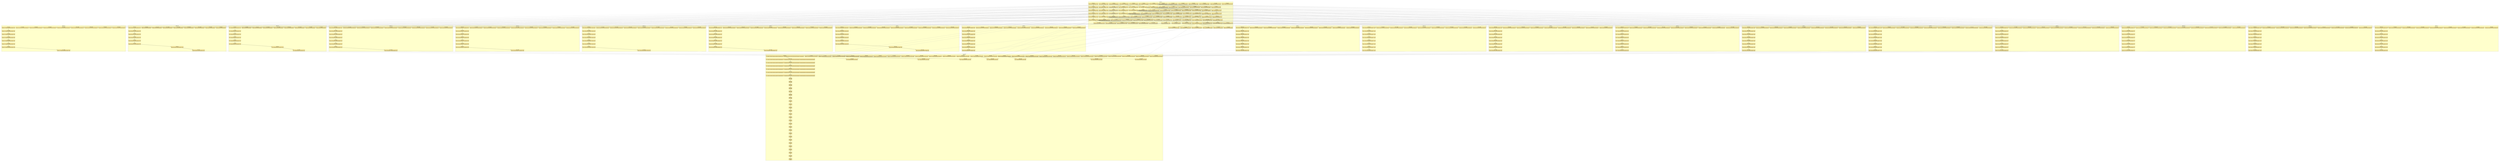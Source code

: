 digraph{node[shape=none margin=0 style=filled colorscheme=ylorrd9 fillcolor=2];compound=true;splines=line;subgraph clusterdummy0_0{style=invis;subgraph clusterdummy0_1{style=invis;subgraph clusterdummy0_2{style=invis;subgraph cluster0{style=dashed;colorscheme=ylorrd9;bgcolor=1;edge[arrowhead=empty];label=epoch_0;0[label=<<table border="0" cellborder="0" cellspacing="0"><tr><td>0:0 send</td></tr><hr/><tr><td> 1:0 1:27 1:28 1:29 1:30 1:31 1:32 </td></tr></table>>];1[label=<<table border="0" cellborder="0" cellspacing="0"><tr><td>0:1 send</td></tr><hr/><tr><td> 2:0 2:1 2:28 2:29 2:30 2:31 2:32 </td></tr></table>>];2[label=<<table border="0" cellborder="0" cellspacing="0"><tr><td>0:2 send</td></tr><hr/><tr><td> 3:0 3:1 3:2 3:29 3:30 3:31 3:32 </td></tr></table>>];3[label=<<table border="0" cellborder="0" cellspacing="0"><tr><td>0:3 send</td></tr><hr/><tr><td> 4:0 4:1 4:2 4:3 4:30 4:31 4:32 </td></tr></table>>];4[label=<<table border="0" cellborder="0" cellspacing="0"><tr><td>0:4 send</td></tr><hr/><tr><td> 5:0 5:1 5:2 5:3 5:4 5:31 5:32 </td></tr></table>>];5[label=<<table border="0" cellborder="0" cellspacing="0"><tr><td>0:5 send</td></tr><hr/><tr><td> 6:0 6:1 6:2 6:3 6:4 6:5 6:32 </td></tr></table>>];6[label=<<table border="0" cellborder="0" cellspacing="0"><tr><td>0:6 send</td></tr><hr/><tr><td> 7:0 7:1 7:2 7:3 7:4 7:5 7:6 </td></tr></table>>];59[label=<<table border="0" cellborder="0" cellspacing="0"><tr><td>1:0 recv</td></tr><hr/><tr><td> 0:0 2:3 3:4 4:5 5:6 6:7 7:8 </td></tr></table>>];61[label=<<table border="0" cellborder="0" cellspacing="0"><tr><td>1:2 send</td></tr><hr/><tr><td> 2:0 2:1 2:28 2:29 2:30 2:31 2:32 </td></tr></table>>];59->61;62[label=<<table border="0" cellborder="0" cellspacing="0"><tr><td>1:3 send</td></tr><hr/><tr><td> 3:0 3:1 3:2 3:29 3:30 3:31 3:32 </td></tr></table>>];59->62;63[label=<<table border="0" cellborder="0" cellspacing="0"><tr><td>1:4 send</td></tr><hr/><tr><td> 4:0 4:1 4:2 4:3 4:30 4:31 4:32 </td></tr></table>>];59->63;64[label=<<table border="0" cellborder="0" cellspacing="0"><tr><td>1:5 send</td></tr><hr/><tr><td> 5:0 5:1 5:2 5:3 5:4 5:31 5:32 </td></tr></table>>];59->64;65[label=<<table border="0" cellborder="0" cellspacing="0"><tr><td>1:6 send</td></tr><hr/><tr><td> 6:0 6:1 6:2 6:3 6:4 6:5 6:32 </td></tr></table>>];59->65;66[label=<<table border="0" cellborder="0" cellspacing="0"><tr><td>1:7 send</td></tr><hr/><tr><td> 7:0 7:1 7:2 7:3 7:4 7:5 7:6 </td></tr></table>>];59->66;86[label=<<table border="0" cellborder="0" cellspacing="0"><tr><td>1:27 recv</td></tr><hr/><tr><td> 0:0 2:3 3:4 4:5 5:6 6:7 7:8 </td></tr></table>>];59->86;87[label=<<table border="0" cellborder="0" cellspacing="0"><tr><td>1:28 recv</td></tr><hr/><tr><td> 0:0 2:3 3:4 4:5 5:6 6:7 7:8 </td></tr></table>>];86->87;88[label=<<table border="0" cellborder="0" cellspacing="0"><tr><td>1:29 recv</td></tr><hr/><tr><td> 0:0 2:3 3:4 4:5 5:6 6:7 7:8 </td></tr></table>>];87->88;89[label=<<table border="0" cellborder="0" cellspacing="0"><tr><td>1:30 recv</td></tr><hr/><tr><td> 0:0 2:3 3:4 4:5 5:6 6:7 7:8 </td></tr></table>>];88->89;90[label=<<table border="0" cellborder="0" cellspacing="0"><tr><td>1:31 recv</td></tr><hr/><tr><td> 0:0 2:3 3:4 4:5 5:6 6:7 7:8 </td></tr></table>>];89->90;91[label=<<table border="0" cellborder="0" cellspacing="0"><tr><td>1:32 recv</td></tr><hr/><tr><td> 0:0 2:3 3:4 4:5 5:6 6:7 7:8 </td></tr></table>>];90->91;93[label=<<table border="0" cellborder="0" cellspacing="0"><tr><td>2:0 recv</td></tr><hr/><tr><td> 0:1 1:2 3:5 4:6 5:7 6:8 7:9 </td></tr></table>>];94[label=<<table border="0" cellborder="0" cellspacing="0"><tr><td>2:1 recv</td></tr><hr/><tr><td> 0:1 1:2 3:5 4:6 5:7 6:8 7:9 </td></tr></table>>];93->94;96[label=<<table border="0" cellborder="0" cellspacing="0"><tr><td>2:3 send</td></tr><hr/><tr><td> 1:0 1:27 1:28 1:29 1:30 1:31 1:32 </td></tr></table>>];94->96;97[label=<<table border="0" cellborder="0" cellspacing="0"><tr><td>2:4 send</td></tr><hr/><tr><td> 3:0 3:1 3:2 3:29 3:30 3:31 3:32 </td></tr></table>>];94->97;98[label=<<table border="0" cellborder="0" cellspacing="0"><tr><td>2:5 send</td></tr><hr/><tr><td> 4:0 4:1 4:2 4:3 4:30 4:31 4:32 </td></tr></table>>];94->98;99[label=<<table border="0" cellborder="0" cellspacing="0"><tr><td>2:6 send</td></tr><hr/><tr><td> 5:0 5:1 5:2 5:3 5:4 5:31 5:32 </td></tr></table>>];94->99;100[label=<<table border="0" cellborder="0" cellspacing="0"><tr><td>2:7 send</td></tr><hr/><tr><td> 6:0 6:1 6:2 6:3 6:4 6:5 6:32 </td></tr></table>>];94->100;101[label=<<table border="0" cellborder="0" cellspacing="0"><tr><td>2:8 send</td></tr><hr/><tr><td> 7:0 7:1 7:2 7:3 7:4 7:5 7:6 </td></tr></table>>];94->101;121[label=<<table border="0" cellborder="0" cellspacing="0"><tr><td>2:28 recv</td></tr><hr/><tr><td> 0:1 1:2 3:5 4:6 5:7 6:8 7:9 </td></tr></table>>];94->121;122[label=<<table border="0" cellborder="0" cellspacing="0"><tr><td>2:29 recv</td></tr><hr/><tr><td> 0:1 1:2 3:5 4:6 5:7 6:8 7:9 </td></tr></table>>];121->122;123[label=<<table border="0" cellborder="0" cellspacing="0"><tr><td>2:30 recv</td></tr><hr/><tr><td> 0:1 1:2 3:5 4:6 5:7 6:8 7:9 </td></tr></table>>];122->123;124[label=<<table border="0" cellborder="0" cellspacing="0"><tr><td>2:31 recv</td></tr><hr/><tr><td> 0:1 1:2 3:5 4:6 5:7 6:8 7:9 </td></tr></table>>];123->124;125[label=<<table border="0" cellborder="0" cellspacing="0"><tr><td>2:32 recv</td></tr><hr/><tr><td> 0:1 1:2 3:5 4:6 5:7 6:8 7:9 </td></tr></table>>];124->125;127[label=<<table border="0" cellborder="0" cellspacing="0"><tr><td>3:0 recv</td></tr><hr/><tr><td> 0:2 1:3 2:4 4:7 5:8 6:9 7:10 </td></tr></table>>];128[label=<<table border="0" cellborder="0" cellspacing="0"><tr><td>3:1 recv</td></tr><hr/><tr><td> 0:2 1:3 2:4 4:7 5:8 6:9 7:10 </td></tr></table>>];127->128;129[label=<<table border="0" cellborder="0" cellspacing="0"><tr><td>3:2 recv</td></tr><hr/><tr><td> 0:2 1:3 2:4 4:7 5:8 6:9 7:10 </td></tr></table>>];128->129;131[label=<<table border="0" cellborder="0" cellspacing="0"><tr><td>3:4 send</td></tr><hr/><tr><td> 1:0 1:27 1:28 1:29 1:30 1:31 1:32 </td></tr></table>>];129->131;132[label=<<table border="0" cellborder="0" cellspacing="0"><tr><td>3:5 send</td></tr><hr/><tr><td> 2:0 2:1 2:28 2:29 2:30 2:31 2:32 </td></tr></table>>];129->132;133[label=<<table border="0" cellborder="0" cellspacing="0"><tr><td>3:6 send</td></tr><hr/><tr><td> 4:0 4:1 4:2 4:3 4:30 4:31 4:32 </td></tr></table>>];129->133;134[label=<<table border="0" cellborder="0" cellspacing="0"><tr><td>3:7 send</td></tr><hr/><tr><td> 5:0 5:1 5:2 5:3 5:4 5:31 5:32 </td></tr></table>>];129->134;135[label=<<table border="0" cellborder="0" cellspacing="0"><tr><td>3:8 send</td></tr><hr/><tr><td> 6:0 6:1 6:2 6:3 6:4 6:5 6:32 </td></tr></table>>];129->135;136[label=<<table border="0" cellborder="0" cellspacing="0"><tr><td>3:9 send</td></tr><hr/><tr><td> 7:0 7:1 7:2 7:3 7:4 7:5 7:6 </td></tr></table>>];129->136;156[label=<<table border="0" cellborder="0" cellspacing="0"><tr><td>3:29 recv</td></tr><hr/><tr><td> 0:2 1:3 2:4 4:7 5:8 6:9 7:10 </td></tr></table>>];129->156;157[label=<<table border="0" cellborder="0" cellspacing="0"><tr><td>3:30 recv</td></tr><hr/><tr><td> 0:2 1:3 2:4 4:7 5:8 6:9 7:10 </td></tr></table>>];156->157;158[label=<<table border="0" cellborder="0" cellspacing="0"><tr><td>3:31 recv</td></tr><hr/><tr><td> 0:2 1:3 2:4 4:7 5:8 6:9 7:10 </td></tr></table>>];157->158;159[label=<<table border="0" cellborder="0" cellspacing="0"><tr><td>3:32 recv</td></tr><hr/><tr><td> 0:2 1:3 2:4 4:7 5:8 6:9 7:10 </td></tr></table>>];158->159;161[label=<<table border="0" cellborder="0" cellspacing="0"><tr><td>4:0 recv</td></tr><hr/><tr><td> 0:3 1:4 2:5 3:6 5:9 6:10 7:11 </td></tr></table>>];162[label=<<table border="0" cellborder="0" cellspacing="0"><tr><td>4:1 recv</td></tr><hr/><tr><td> 0:3 1:4 2:5 3:6 5:9 6:10 7:11 </td></tr></table>>];161->162;163[label=<<table border="0" cellborder="0" cellspacing="0"><tr><td>4:2 recv</td></tr><hr/><tr><td> 0:3 1:4 2:5 3:6 5:9 6:10 7:11 </td></tr></table>>];162->163;164[label=<<table border="0" cellborder="0" cellspacing="0"><tr><td>4:3 recv</td></tr><hr/><tr><td> 0:3 1:4 2:5 3:6 5:9 6:10 7:11 </td></tr></table>>];163->164;166[label=<<table border="0" cellborder="0" cellspacing="0"><tr><td>4:5 send</td></tr><hr/><tr><td> 1:0 1:27 1:28 1:29 1:30 1:31 1:32 </td></tr></table>>];164->166;167[label=<<table border="0" cellborder="0" cellspacing="0"><tr><td>4:6 send</td></tr><hr/><tr><td> 2:0 2:1 2:28 2:29 2:30 2:31 2:32 </td></tr></table>>];164->167;168[label=<<table border="0" cellborder="0" cellspacing="0"><tr><td>4:7 send</td></tr><hr/><tr><td> 3:0 3:1 3:2 3:29 3:30 3:31 3:32 </td></tr></table>>];164->168;169[label=<<table border="0" cellborder="0" cellspacing="0"><tr><td>4:8 send</td></tr><hr/><tr><td> 5:0 5:1 5:2 5:3 5:4 5:31 5:32 </td></tr></table>>];164->169;170[label=<<table border="0" cellborder="0" cellspacing="0"><tr><td>4:9 send</td></tr><hr/><tr><td> 6:0 6:1 6:2 6:3 6:4 6:5 6:32 </td></tr></table>>];164->170;171[label=<<table border="0" cellborder="0" cellspacing="0"><tr><td>4:10 send</td></tr><hr/><tr><td> 7:0 7:1 7:2 7:3 7:4 7:5 7:6 </td></tr></table>>];164->171;191[label=<<table border="0" cellborder="0" cellspacing="0"><tr><td>4:30 recv</td></tr><hr/><tr><td> 0:3 1:4 2:5 3:6 5:9 6:10 7:11 </td></tr></table>>];164->191;192[label=<<table border="0" cellborder="0" cellspacing="0"><tr><td>4:31 recv</td></tr><hr/><tr><td> 0:3 1:4 2:5 3:6 5:9 6:10 7:11 </td></tr></table>>];191->192;193[label=<<table border="0" cellborder="0" cellspacing="0"><tr><td>4:32 recv</td></tr><hr/><tr><td> 0:3 1:4 2:5 3:6 5:9 6:10 7:11 </td></tr></table>>];192->193;195[label=<<table border="0" cellborder="0" cellspacing="0"><tr><td>5:0 recv</td></tr><hr/><tr><td> 0:4 1:5 2:6 3:7 4:8 6:11 7:12 </td></tr></table>>];196[label=<<table border="0" cellborder="0" cellspacing="0"><tr><td>5:1 recv</td></tr><hr/><tr><td> 0:4 1:5 2:6 3:7 4:8 6:11 7:12 </td></tr></table>>];195->196;197[label=<<table border="0" cellborder="0" cellspacing="0"><tr><td>5:2 recv</td></tr><hr/><tr><td> 0:4 1:5 2:6 3:7 4:8 6:11 7:12 </td></tr></table>>];196->197;198[label=<<table border="0" cellborder="0" cellspacing="0"><tr><td>5:3 recv</td></tr><hr/><tr><td> 0:4 1:5 2:6 3:7 4:8 6:11 7:12 </td></tr></table>>];197->198;199[label=<<table border="0" cellborder="0" cellspacing="0"><tr><td>5:4 recv</td></tr><hr/><tr><td> 0:4 1:5 2:6 3:7 4:8 6:11 7:12 </td></tr></table>>];198->199;201[label=<<table border="0" cellborder="0" cellspacing="0"><tr><td>5:6 send</td></tr><hr/><tr><td> 1:0 1:27 1:28 1:29 1:30 1:31 1:32 </td></tr></table>>];199->201;202[label=<<table border="0" cellborder="0" cellspacing="0"><tr><td>5:7 send</td></tr><hr/><tr><td> 2:0 2:1 2:28 2:29 2:30 2:31 2:32 </td></tr></table>>];199->202;203[label=<<table border="0" cellborder="0" cellspacing="0"><tr><td>5:8 send</td></tr><hr/><tr><td> 3:0 3:1 3:2 3:29 3:30 3:31 3:32 </td></tr></table>>];199->203;204[label=<<table border="0" cellborder="0" cellspacing="0"><tr><td>5:9 send</td></tr><hr/><tr><td> 4:0 4:1 4:2 4:3 4:30 4:31 4:32 </td></tr></table>>];199->204;205[label=<<table border="0" cellborder="0" cellspacing="0"><tr><td>5:10 send</td></tr><hr/><tr><td> 6:0 6:1 6:2 6:3 6:4 6:5 6:32 </td></tr></table>>];199->205;206[label=<<table border="0" cellborder="0" cellspacing="0"><tr><td>5:11 send</td></tr><hr/><tr><td> 7:0 7:1 7:2 7:3 7:4 7:5 7:6 </td></tr></table>>];199->206;226[label=<<table border="0" cellborder="0" cellspacing="0"><tr><td>5:31 recv</td></tr><hr/><tr><td> 0:4 1:5 2:6 3:7 4:8 6:11 7:12 </td></tr></table>>];199->226;227[label=<<table border="0" cellborder="0" cellspacing="0"><tr><td>5:32 recv</td></tr><hr/><tr><td> 0:4 1:5 2:6 3:7 4:8 6:11 7:12 </td></tr></table>>];226->227;229[label=<<table border="0" cellborder="0" cellspacing="0"><tr><td>6:0 recv</td></tr><hr/><tr><td> 0:5 1:6 2:7 3:8 4:9 5:10 7:13 </td></tr></table>>];230[label=<<table border="0" cellborder="0" cellspacing="0"><tr><td>6:1 recv</td></tr><hr/><tr><td> 0:5 1:6 2:7 3:8 4:9 5:10 7:13 </td></tr></table>>];229->230;231[label=<<table border="0" cellborder="0" cellspacing="0"><tr><td>6:2 recv</td></tr><hr/><tr><td> 0:5 1:6 2:7 3:8 4:9 5:10 7:13 </td></tr></table>>];230->231;232[label=<<table border="0" cellborder="0" cellspacing="0"><tr><td>6:3 recv</td></tr><hr/><tr><td> 0:5 1:6 2:7 3:8 4:9 5:10 7:13 </td></tr></table>>];231->232;233[label=<<table border="0" cellborder="0" cellspacing="0"><tr><td>6:4 recv</td></tr><hr/><tr><td> 0:5 1:6 2:7 3:8 4:9 5:10 7:13 </td></tr></table>>];232->233;234[label=<<table border="0" cellborder="0" cellspacing="0"><tr><td>6:5 recv</td></tr><hr/><tr><td> 0:5 1:6 2:7 3:8 4:9 5:10 7:13 </td></tr></table>>];233->234;236[label=<<table border="0" cellborder="0" cellspacing="0"><tr><td>6:7 send</td></tr><hr/><tr><td> 1:0 1:27 1:28 1:29 1:30 1:31 1:32 </td></tr></table>>];234->236;237[label=<<table border="0" cellborder="0" cellspacing="0"><tr><td>6:8 send</td></tr><hr/><tr><td> 2:0 2:1 2:28 2:29 2:30 2:31 2:32 </td></tr></table>>];234->237;238[label=<<table border="0" cellborder="0" cellspacing="0"><tr><td>6:9 send</td></tr><hr/><tr><td> 3:0 3:1 3:2 3:29 3:30 3:31 3:32 </td></tr></table>>];234->238;239[label=<<table border="0" cellborder="0" cellspacing="0"><tr><td>6:10 send</td></tr><hr/><tr><td> 4:0 4:1 4:2 4:3 4:30 4:31 4:32 </td></tr></table>>];234->239;240[label=<<table border="0" cellborder="0" cellspacing="0"><tr><td>6:11 send</td></tr><hr/><tr><td> 5:0 5:1 5:2 5:3 5:4 5:31 5:32 </td></tr></table>>];234->240;241[label=<<table border="0" cellborder="0" cellspacing="0"><tr><td>6:12 send</td></tr><hr/><tr><td> 7:0 7:1 7:2 7:3 7:4 7:5 7:6 </td></tr></table>>];234->241;261[label=<<table border="0" cellborder="0" cellspacing="0"><tr><td>6:32 recv</td></tr><hr/><tr><td> 0:5 1:6 2:7 3:8 4:9 5:10 7:13 </td></tr></table>>];234->261;263[label=<<table border="0" cellborder="0" cellspacing="0"><tr><td>7:0 recv</td></tr><hr/><tr><td> 0:6 1:7 2:8 3:9 4:10 5:11 6:12 </td></tr></table>>];264[label=<<table border="0" cellborder="0" cellspacing="0"><tr><td>7:1 recv</td></tr><hr/><tr><td> 0:6 1:7 2:8 3:9 4:10 5:11 6:12 </td></tr></table>>];263->264;265[label=<<table border="0" cellborder="0" cellspacing="0"><tr><td>7:2 recv</td></tr><hr/><tr><td> 0:6 1:7 2:8 3:9 4:10 5:11 6:12 </td></tr></table>>];264->265;266[label=<<table border="0" cellborder="0" cellspacing="0"><tr><td>7:3 recv</td></tr><hr/><tr><td> 0:6 1:7 2:8 3:9 4:10 5:11 6:12 </td></tr></table>>];265->266;267[label=<<table border="0" cellborder="0" cellspacing="0"><tr><td>7:4 recv</td></tr><hr/><tr><td> 0:6 1:7 2:8 3:9 4:10 5:11 6:12 </td></tr></table>>];266->267;268[label=<<table border="0" cellborder="0" cellspacing="0"><tr><td>7:5 recv</td></tr><hr/><tr><td> 0:6 1:7 2:8 3:9 4:10 5:11 6:12 </td></tr></table>>];267->268;269[label=<<table border="0" cellborder="0" cellspacing="0"><tr><td>7:6 recv</td></tr><hr/><tr><td> 0:6 1:7 2:8 3:9 4:10 5:11 6:12 </td></tr></table>>];268->269;271[label=<<table border="0" cellborder="0" cellspacing="0"><tr><td>7:8 send</td></tr><hr/><tr><td> 1:0 1:27 1:28 1:29 1:30 1:31 1:32 </td></tr></table>>];269->271;272[label=<<table border="0" cellborder="0" cellspacing="0"><tr><td>7:9 send</td></tr><hr/><tr><td> 2:0 2:1 2:28 2:29 2:30 2:31 2:32 </td></tr></table>>];269->272;273[label=<<table border="0" cellborder="0" cellspacing="0"><tr><td>7:10 send</td></tr><hr/><tr><td> 3:0 3:1 3:2 3:29 3:30 3:31 3:32 </td></tr></table>>];269->273;274[label=<<table border="0" cellborder="0" cellspacing="0"><tr><td>7:11 send</td></tr><hr/><tr><td> 4:0 4:1 4:2 4:3 4:30 4:31 4:32 </td></tr></table>>];269->274;275[label=<<table border="0" cellborder="0" cellspacing="0"><tr><td>7:12 send</td></tr><hr/><tr><td> 5:0 5:1 5:2 5:3 5:4 5:31 5:32 </td></tr></table>>];269->275;276[label=<<table border="0" cellborder="0" cellspacing="0"><tr><td>7:13 send</td></tr><hr/><tr><td> 6:0 6:1 6:2 6:3 6:4 6:5 6:32 </td></tr></table>>];269->276;}}}}subgraph clusterdummy1_0{style=invis;subgraph clusterdummy1_1{style=invis;subgraph clusterdummy1_2{style=invis;subgraph cluster1{style=dashed;colorscheme=ylorrd9;bgcolor=1;edge[arrowhead=empty];label=epoch_1;25[label=<<table border="0" cellborder="0" cellspacing="0"><tr><td>0:25 send</td></tr><hr/><tr><td> 26:0 26:1 26:2 26:3 26:4 26:5 26:6 26:7 </td></tr></table>>];85[label=<<table border="0" cellborder="0" cellspacing="0"><tr><td>1:26 send</td></tr><hr/><tr><td> 26:0 26:1 26:2 26:3 26:4 26:5 26:6 26:7 </td></tr></table>>];120[label=<<table border="0" cellborder="0" cellspacing="0"><tr><td>2:27 send</td></tr><hr/><tr><td> 26:0 26:1 26:2 26:3 26:4 26:5 26:6 26:7 </td></tr></table>>];155[label=<<table border="0" cellborder="0" cellspacing="0"><tr><td>3:28 send</td></tr><hr/><tr><td> 26:0 26:1 26:2 26:3 26:4 26:5 26:6 26:7 </td></tr></table>>];190[label=<<table border="0" cellborder="0" cellspacing="0"><tr><td>4:29 send</td></tr><hr/><tr><td> 26:0 26:1 26:2 26:3 26:4 26:5 26:6 26:7 </td></tr></table>>];225[label=<<table border="0" cellborder="0" cellspacing="0"><tr><td>5:30 send</td></tr><hr/><tr><td> 26:0 26:1 26:2 26:3 26:4 26:5 26:6 26:7 </td></tr></table>>];260[label=<<table border="0" cellborder="0" cellspacing="0"><tr><td>6:31 send</td></tr><hr/><tr><td> 26:0 26:1 26:2 26:3 26:4 26:5 26:6 26:7 </td></tr></table>>];295[label=<<table border="0" cellborder="0" cellspacing="0"><tr><td>7:32 send</td></tr><hr/><tr><td> 26:0 26:1 26:2 26:3 26:4 26:5 26:6 26:7 </td></tr></table>>];459[label=<<table border="0" cellborder="0" cellspacing="0"><tr><td>26:0 recv</td></tr><hr/><tr><td> 0:25 1:26 2:27 3:28 4:29 5:30 6:31 7:32 </td></tr></table>>];460[label=<<table border="0" cellborder="0" cellspacing="0"><tr><td>26:1 recv</td></tr><hr/><tr><td> 0:25 1:26 2:27 3:28 4:29 5:30 6:31 7:32 </td></tr></table>>];459->460;461[label=<<table border="0" cellborder="0" cellspacing="0"><tr><td>26:2 recv</td></tr><hr/><tr><td> 0:25 1:26 2:27 3:28 4:29 5:30 6:31 7:32 </td></tr></table>>];460->461;462[label=<<table border="0" cellborder="0" cellspacing="0"><tr><td>26:3 recv</td></tr><hr/><tr><td> 0:25 1:26 2:27 3:28 4:29 5:30 6:31 7:32 </td></tr></table>>];461->462;463[label=<<table border="0" cellborder="0" cellspacing="0"><tr><td>26:4 recv</td></tr><hr/><tr><td> 0:25 1:26 2:27 3:28 4:29 5:30 6:31 7:32 </td></tr></table>>];462->463;464[label=<<table border="0" cellborder="0" cellspacing="0"><tr><td>26:5 recv</td></tr><hr/><tr><td> 0:25 1:26 2:27 3:28 4:29 5:30 6:31 7:32 </td></tr></table>>];463->464;465[label=<<table border="0" cellborder="0" cellspacing="0"><tr><td>26:6 recv</td></tr><hr/><tr><td> 0:25 1:26 2:27 3:28 4:29 5:30 6:31 7:32 </td></tr></table>>];464->465;466[label=<<table border="0" cellborder="0" cellspacing="0"><tr><td>26:7 recv</td></tr><hr/><tr><td> 0:25 1:26 2:27 3:28 4:29 5:30 6:31 7:32 </td></tr></table>>];465->466;}}}}subgraph clusterdummy2_0{style=invis;subgraph clusterdummy2_1{style=invis;subgraph clusterdummy2_2{style=invis;subgraph cluster2{style=dashed;colorscheme=ylorrd9;bgcolor=1;edge[arrowhead=empty];label=epoch_2;24[label=<<table border="0" cellborder="0" cellspacing="0"><tr><td>0:24 send</td></tr><hr/><tr><td> 25:0 25:1 25:2 25:3 25:4 25:5 25:6 25:7 </td></tr></table>>];84[label=<<table border="0" cellborder="0" cellspacing="0"><tr><td>1:25 send</td></tr><hr/><tr><td> 25:0 25:1 25:2 25:3 25:4 25:5 25:6 25:7 </td></tr></table>>];119[label=<<table border="0" cellborder="0" cellspacing="0"><tr><td>2:26 send</td></tr><hr/><tr><td> 25:0 25:1 25:2 25:3 25:4 25:5 25:6 25:7 </td></tr></table>>];154[label=<<table border="0" cellborder="0" cellspacing="0"><tr><td>3:27 send</td></tr><hr/><tr><td> 25:0 25:1 25:2 25:3 25:4 25:5 25:6 25:7 </td></tr></table>>];189[label=<<table border="0" cellborder="0" cellspacing="0"><tr><td>4:28 send</td></tr><hr/><tr><td> 25:0 25:1 25:2 25:3 25:4 25:5 25:6 25:7 </td></tr></table>>];224[label=<<table border="0" cellborder="0" cellspacing="0"><tr><td>5:29 send</td></tr><hr/><tr><td> 25:0 25:1 25:2 25:3 25:4 25:5 25:6 25:7 </td></tr></table>>];259[label=<<table border="0" cellborder="0" cellspacing="0"><tr><td>6:30 send</td></tr><hr/><tr><td> 25:0 25:1 25:2 25:3 25:4 25:5 25:6 25:7 </td></tr></table>>];294[label=<<table border="0" cellborder="0" cellspacing="0"><tr><td>7:31 send</td></tr><hr/><tr><td> 25:0 25:1 25:2 25:3 25:4 25:5 25:6 25:7 </td></tr></table>>];450[label=<<table border="0" cellborder="0" cellspacing="0"><tr><td>25:0 recv</td></tr><hr/><tr><td> 0:24 1:25 2:26 3:27 4:28 5:29 6:30 7:31 </td></tr></table>>];451[label=<<table border="0" cellborder="0" cellspacing="0"><tr><td>25:1 recv</td></tr><hr/><tr><td> 0:24 1:25 2:26 3:27 4:28 5:29 6:30 7:31 </td></tr></table>>];450->451;452[label=<<table border="0" cellborder="0" cellspacing="0"><tr><td>25:2 recv</td></tr><hr/><tr><td> 0:24 1:25 2:26 3:27 4:28 5:29 6:30 7:31 </td></tr></table>>];451->452;453[label=<<table border="0" cellborder="0" cellspacing="0"><tr><td>25:3 recv</td></tr><hr/><tr><td> 0:24 1:25 2:26 3:27 4:28 5:29 6:30 7:31 </td></tr></table>>];452->453;454[label=<<table border="0" cellborder="0" cellspacing="0"><tr><td>25:4 recv</td></tr><hr/><tr><td> 0:24 1:25 2:26 3:27 4:28 5:29 6:30 7:31 </td></tr></table>>];453->454;455[label=<<table border="0" cellborder="0" cellspacing="0"><tr><td>25:5 recv</td></tr><hr/><tr><td> 0:24 1:25 2:26 3:27 4:28 5:29 6:30 7:31 </td></tr></table>>];454->455;456[label=<<table border="0" cellborder="0" cellspacing="0"><tr><td>25:6 recv</td></tr><hr/><tr><td> 0:24 1:25 2:26 3:27 4:28 5:29 6:30 7:31 </td></tr></table>>];455->456;457[label=<<table border="0" cellborder="0" cellspacing="0"><tr><td>25:7 recv</td></tr><hr/><tr><td> 0:24 1:25 2:26 3:27 4:28 5:29 6:30 7:31 </td></tr></table>>];456->457;}}}}subgraph clusterdummy3_0{style=invis;subgraph clusterdummy3_1{style=invis;subgraph clusterdummy3_2{style=invis;subgraph cluster3{style=dashed;colorscheme=ylorrd9;bgcolor=1;edge[arrowhead=empty];label=epoch_3;23[label=<<table border="0" cellborder="0" cellspacing="0"><tr><td>0:23 send</td></tr><hr/><tr><td> 24:0 24:1 24:2 24:3 24:4 24:5 24:6 24:7 </td></tr></table>>];83[label=<<table border="0" cellborder="0" cellspacing="0"><tr><td>1:24 send</td></tr><hr/><tr><td> 24:0 24:1 24:2 24:3 24:4 24:5 24:6 24:7 </td></tr></table>>];118[label=<<table border="0" cellborder="0" cellspacing="0"><tr><td>2:25 send</td></tr><hr/><tr><td> 24:0 24:1 24:2 24:3 24:4 24:5 24:6 24:7 </td></tr></table>>];153[label=<<table border="0" cellborder="0" cellspacing="0"><tr><td>3:26 send</td></tr><hr/><tr><td> 24:0 24:1 24:2 24:3 24:4 24:5 24:6 24:7 </td></tr></table>>];188[label=<<table border="0" cellborder="0" cellspacing="0"><tr><td>4:27 send</td></tr><hr/><tr><td> 24:0 24:1 24:2 24:3 24:4 24:5 24:6 24:7 </td></tr></table>>];223[label=<<table border="0" cellborder="0" cellspacing="0"><tr><td>5:28 send</td></tr><hr/><tr><td> 24:0 24:1 24:2 24:3 24:4 24:5 24:6 24:7 </td></tr></table>>];258[label=<<table border="0" cellborder="0" cellspacing="0"><tr><td>6:29 send</td></tr><hr/><tr><td> 24:0 24:1 24:2 24:3 24:4 24:5 24:6 24:7 </td></tr></table>>];293[label=<<table border="0" cellborder="0" cellspacing="0"><tr><td>7:30 send</td></tr><hr/><tr><td> 24:0 24:1 24:2 24:3 24:4 24:5 24:6 24:7 </td></tr></table>>];441[label=<<table border="0" cellborder="0" cellspacing="0"><tr><td>24:0 recv</td></tr><hr/><tr><td> 0:23 1:24 2:25 3:26 4:27 5:28 6:29 7:30 </td></tr></table>>];442[label=<<table border="0" cellborder="0" cellspacing="0"><tr><td>24:1 recv</td></tr><hr/><tr><td> 0:23 1:24 2:25 3:26 4:27 5:28 6:29 7:30 </td></tr></table>>];441->442;443[label=<<table border="0" cellborder="0" cellspacing="0"><tr><td>24:2 recv</td></tr><hr/><tr><td> 0:23 1:24 2:25 3:26 4:27 5:28 6:29 7:30 </td></tr></table>>];442->443;444[label=<<table border="0" cellborder="0" cellspacing="0"><tr><td>24:3 recv</td></tr><hr/><tr><td> 0:23 1:24 2:25 3:26 4:27 5:28 6:29 7:30 </td></tr></table>>];443->444;445[label=<<table border="0" cellborder="0" cellspacing="0"><tr><td>24:4 recv</td></tr><hr/><tr><td> 0:23 1:24 2:25 3:26 4:27 5:28 6:29 7:30 </td></tr></table>>];444->445;446[label=<<table border="0" cellborder="0" cellspacing="0"><tr><td>24:5 recv</td></tr><hr/><tr><td> 0:23 1:24 2:25 3:26 4:27 5:28 6:29 7:30 </td></tr></table>>];445->446;447[label=<<table border="0" cellborder="0" cellspacing="0"><tr><td>24:6 recv</td></tr><hr/><tr><td> 0:23 1:24 2:25 3:26 4:27 5:28 6:29 7:30 </td></tr></table>>];446->447;448[label=<<table border="0" cellborder="0" cellspacing="0"><tr><td>24:7 recv</td></tr><hr/><tr><td> 0:23 1:24 2:25 3:26 4:27 5:28 6:29 7:30 </td></tr></table>>];447->448;}}}}subgraph clusterdummy4_0{style=invis;subgraph clusterdummy4_1{style=invis;subgraph clusterdummy4_2{style=invis;subgraph cluster4{style=dashed;colorscheme=ylorrd9;bgcolor=1;edge[arrowhead=empty];label=epoch_4;22[label=<<table border="0" cellborder="0" cellspacing="0"><tr><td>0:22 send</td></tr><hr/><tr><td> 23:0 23:1 23:2 23:3 23:4 23:5 23:6 23:7 </td></tr></table>>];82[label=<<table border="0" cellborder="0" cellspacing="0"><tr><td>1:23 send</td></tr><hr/><tr><td> 23:0 23:1 23:2 23:3 23:4 23:5 23:6 23:7 </td></tr></table>>];117[label=<<table border="0" cellborder="0" cellspacing="0"><tr><td>2:24 send</td></tr><hr/><tr><td> 23:0 23:1 23:2 23:3 23:4 23:5 23:6 23:7 </td></tr></table>>];152[label=<<table border="0" cellborder="0" cellspacing="0"><tr><td>3:25 send</td></tr><hr/><tr><td> 23:0 23:1 23:2 23:3 23:4 23:5 23:6 23:7 </td></tr></table>>];187[label=<<table border="0" cellborder="0" cellspacing="0"><tr><td>4:26 send</td></tr><hr/><tr><td> 23:0 23:1 23:2 23:3 23:4 23:5 23:6 23:7 </td></tr></table>>];222[label=<<table border="0" cellborder="0" cellspacing="0"><tr><td>5:27 send</td></tr><hr/><tr><td> 23:0 23:1 23:2 23:3 23:4 23:5 23:6 23:7 </td></tr></table>>];257[label=<<table border="0" cellborder="0" cellspacing="0"><tr><td>6:28 send</td></tr><hr/><tr><td> 23:0 23:1 23:2 23:3 23:4 23:5 23:6 23:7 </td></tr></table>>];292[label=<<table border="0" cellborder="0" cellspacing="0"><tr><td>7:29 send</td></tr><hr/><tr><td> 23:0 23:1 23:2 23:3 23:4 23:5 23:6 23:7 </td></tr></table>>];432[label=<<table border="0" cellborder="0" cellspacing="0"><tr><td>23:0 recv</td></tr><hr/><tr><td> 0:22 1:23 2:24 3:25 4:26 5:27 6:28 7:29 </td></tr></table>>];433[label=<<table border="0" cellborder="0" cellspacing="0"><tr><td>23:1 recv</td></tr><hr/><tr><td> 0:22 1:23 2:24 3:25 4:26 5:27 6:28 7:29 </td></tr></table>>];432->433;434[label=<<table border="0" cellborder="0" cellspacing="0"><tr><td>23:2 recv</td></tr><hr/><tr><td> 0:22 1:23 2:24 3:25 4:26 5:27 6:28 7:29 </td></tr></table>>];433->434;435[label=<<table border="0" cellborder="0" cellspacing="0"><tr><td>23:3 recv</td></tr><hr/><tr><td> 0:22 1:23 2:24 3:25 4:26 5:27 6:28 7:29 </td></tr></table>>];434->435;436[label=<<table border="0" cellborder="0" cellspacing="0"><tr><td>23:4 recv</td></tr><hr/><tr><td> 0:22 1:23 2:24 3:25 4:26 5:27 6:28 7:29 </td></tr></table>>];435->436;437[label=<<table border="0" cellborder="0" cellspacing="0"><tr><td>23:5 recv</td></tr><hr/><tr><td> 0:22 1:23 2:24 3:25 4:26 5:27 6:28 7:29 </td></tr></table>>];436->437;438[label=<<table border="0" cellborder="0" cellspacing="0"><tr><td>23:6 recv</td></tr><hr/><tr><td> 0:22 1:23 2:24 3:25 4:26 5:27 6:28 7:29 </td></tr></table>>];437->438;439[label=<<table border="0" cellborder="0" cellspacing="0"><tr><td>23:7 recv</td></tr><hr/><tr><td> 0:22 1:23 2:24 3:25 4:26 5:27 6:28 7:29 </td></tr></table>>];438->439;}}}}subgraph clusterdummy5_0{style=invis;subgraph clusterdummy5_1{style=invis;subgraph clusterdummy5_2{style=invis;subgraph cluster5{style=dashed;colorscheme=ylorrd9;bgcolor=1;edge[arrowhead=empty];label=epoch_5;21[label=<<table border="0" cellborder="0" cellspacing="0"><tr><td>0:21 send</td></tr><hr/><tr><td> 22:0 22:1 22:2 22:3 22:4 22:5 22:6 22:7 </td></tr></table>>];81[label=<<table border="0" cellborder="0" cellspacing="0"><tr><td>1:22 send</td></tr><hr/><tr><td> 22:0 22:1 22:2 22:3 22:4 22:5 22:6 22:7 </td></tr></table>>];116[label=<<table border="0" cellborder="0" cellspacing="0"><tr><td>2:23 send</td></tr><hr/><tr><td> 22:0 22:1 22:2 22:3 22:4 22:5 22:6 22:7 </td></tr></table>>];151[label=<<table border="0" cellborder="0" cellspacing="0"><tr><td>3:24 send</td></tr><hr/><tr><td> 22:0 22:1 22:2 22:3 22:4 22:5 22:6 22:7 </td></tr></table>>];186[label=<<table border="0" cellborder="0" cellspacing="0"><tr><td>4:25 send</td></tr><hr/><tr><td> 22:0 22:1 22:2 22:3 22:4 22:5 22:6 22:7 </td></tr></table>>];221[label=<<table border="0" cellborder="0" cellspacing="0"><tr><td>5:26 send</td></tr><hr/><tr><td> 22:0 22:1 22:2 22:3 22:4 22:5 22:6 22:7 </td></tr></table>>];256[label=<<table border="0" cellborder="0" cellspacing="0"><tr><td>6:27 send</td></tr><hr/><tr><td> 22:0 22:1 22:2 22:3 22:4 22:5 22:6 22:7 </td></tr></table>>];291[label=<<table border="0" cellborder="0" cellspacing="0"><tr><td>7:28 send</td></tr><hr/><tr><td> 22:0 22:1 22:2 22:3 22:4 22:5 22:6 22:7 </td></tr></table>>];423[label=<<table border="0" cellborder="0" cellspacing="0"><tr><td>22:0 recv</td></tr><hr/><tr><td> 0:21 1:22 2:23 3:24 4:25 5:26 6:27 7:28 </td></tr></table>>];424[label=<<table border="0" cellborder="0" cellspacing="0"><tr><td>22:1 recv</td></tr><hr/><tr><td> 0:21 1:22 2:23 3:24 4:25 5:26 6:27 7:28 </td></tr></table>>];423->424;425[label=<<table border="0" cellborder="0" cellspacing="0"><tr><td>22:2 recv</td></tr><hr/><tr><td> 0:21 1:22 2:23 3:24 4:25 5:26 6:27 7:28 </td></tr></table>>];424->425;426[label=<<table border="0" cellborder="0" cellspacing="0"><tr><td>22:3 recv</td></tr><hr/><tr><td> 0:21 1:22 2:23 3:24 4:25 5:26 6:27 7:28 </td></tr></table>>];425->426;427[label=<<table border="0" cellborder="0" cellspacing="0"><tr><td>22:4 recv</td></tr><hr/><tr><td> 0:21 1:22 2:23 3:24 4:25 5:26 6:27 7:28 </td></tr></table>>];426->427;428[label=<<table border="0" cellborder="0" cellspacing="0"><tr><td>22:5 recv</td></tr><hr/><tr><td> 0:21 1:22 2:23 3:24 4:25 5:26 6:27 7:28 </td></tr></table>>];427->428;429[label=<<table border="0" cellborder="0" cellspacing="0"><tr><td>22:6 recv</td></tr><hr/><tr><td> 0:21 1:22 2:23 3:24 4:25 5:26 6:27 7:28 </td></tr></table>>];428->429;430[label=<<table border="0" cellborder="0" cellspacing="0"><tr><td>22:7 recv</td></tr><hr/><tr><td> 0:21 1:22 2:23 3:24 4:25 5:26 6:27 7:28 </td></tr></table>>];429->430;}}}}subgraph clusterdummy6_0{style=invis;subgraph clusterdummy6_1{style=invis;subgraph clusterdummy6_2{style=invis;subgraph cluster6{style=dashed;colorscheme=ylorrd9;bgcolor=1;edge[arrowhead=empty];label=epoch_6;20[label=<<table border="0" cellborder="0" cellspacing="0"><tr><td>0:20 send</td></tr><hr/><tr><td> 21:0 21:1 21:2 21:3 21:4 21:5 21:6 21:7 </td></tr></table>>];80[label=<<table border="0" cellborder="0" cellspacing="0"><tr><td>1:21 send</td></tr><hr/><tr><td> 21:0 21:1 21:2 21:3 21:4 21:5 21:6 21:7 </td></tr></table>>];115[label=<<table border="0" cellborder="0" cellspacing="0"><tr><td>2:22 send</td></tr><hr/><tr><td> 21:0 21:1 21:2 21:3 21:4 21:5 21:6 21:7 </td></tr></table>>];150[label=<<table border="0" cellborder="0" cellspacing="0"><tr><td>3:23 send</td></tr><hr/><tr><td> 21:0 21:1 21:2 21:3 21:4 21:5 21:6 21:7 </td></tr></table>>];185[label=<<table border="0" cellborder="0" cellspacing="0"><tr><td>4:24 send</td></tr><hr/><tr><td> 21:0 21:1 21:2 21:3 21:4 21:5 21:6 21:7 </td></tr></table>>];220[label=<<table border="0" cellborder="0" cellspacing="0"><tr><td>5:25 send</td></tr><hr/><tr><td> 21:0 21:1 21:2 21:3 21:4 21:5 21:6 21:7 </td></tr></table>>];255[label=<<table border="0" cellborder="0" cellspacing="0"><tr><td>6:26 send</td></tr><hr/><tr><td> 21:0 21:1 21:2 21:3 21:4 21:5 21:6 21:7 </td></tr></table>>];290[label=<<table border="0" cellborder="0" cellspacing="0"><tr><td>7:27 send</td></tr><hr/><tr><td> 21:0 21:1 21:2 21:3 21:4 21:5 21:6 21:7 </td></tr></table>>];414[label=<<table border="0" cellborder="0" cellspacing="0"><tr><td>21:0 recv</td></tr><hr/><tr><td> 0:20 1:21 2:22 3:23 4:24 5:25 6:26 7:27 </td></tr></table>>];415[label=<<table border="0" cellborder="0" cellspacing="0"><tr><td>21:1 recv</td></tr><hr/><tr><td> 0:20 1:21 2:22 3:23 4:24 5:25 6:26 7:27 </td></tr></table>>];414->415;416[label=<<table border="0" cellborder="0" cellspacing="0"><tr><td>21:2 recv</td></tr><hr/><tr><td> 0:20 1:21 2:22 3:23 4:24 5:25 6:26 7:27 </td></tr></table>>];415->416;417[label=<<table border="0" cellborder="0" cellspacing="0"><tr><td>21:3 recv</td></tr><hr/><tr><td> 0:20 1:21 2:22 3:23 4:24 5:25 6:26 7:27 </td></tr></table>>];416->417;418[label=<<table border="0" cellborder="0" cellspacing="0"><tr><td>21:4 recv</td></tr><hr/><tr><td> 0:20 1:21 2:22 3:23 4:24 5:25 6:26 7:27 </td></tr></table>>];417->418;419[label=<<table border="0" cellborder="0" cellspacing="0"><tr><td>21:5 recv</td></tr><hr/><tr><td> 0:20 1:21 2:22 3:23 4:24 5:25 6:26 7:27 </td></tr></table>>];418->419;420[label=<<table border="0" cellborder="0" cellspacing="0"><tr><td>21:6 recv</td></tr><hr/><tr><td> 0:20 1:21 2:22 3:23 4:24 5:25 6:26 7:27 </td></tr></table>>];419->420;421[label=<<table border="0" cellborder="0" cellspacing="0"><tr><td>21:7 recv</td></tr><hr/><tr><td> 0:20 1:21 2:22 3:23 4:24 5:25 6:26 7:27 </td></tr></table>>];420->421;}}}}subgraph clusterdummy7_0{style=invis;subgraph clusterdummy7_1{style=invis;subgraph clusterdummy7_2{style=invis;subgraph cluster7{style=dashed;colorscheme=ylorrd9;bgcolor=1;edge[arrowhead=empty];label=epoch_7;19[label=<<table border="0" cellborder="0" cellspacing="0"><tr><td>0:19 send</td></tr><hr/><tr><td> 20:0 20:1 20:2 20:3 20:4 20:5 20:6 20:7 </td></tr></table>>];79[label=<<table border="0" cellborder="0" cellspacing="0"><tr><td>1:20 send</td></tr><hr/><tr><td> 20:0 20:1 20:2 20:3 20:4 20:5 20:6 20:7 </td></tr></table>>];114[label=<<table border="0" cellborder="0" cellspacing="0"><tr><td>2:21 send</td></tr><hr/><tr><td> 20:0 20:1 20:2 20:3 20:4 20:5 20:6 20:7 </td></tr></table>>];149[label=<<table border="0" cellborder="0" cellspacing="0"><tr><td>3:22 send</td></tr><hr/><tr><td> 20:0 20:1 20:2 20:3 20:4 20:5 20:6 20:7 </td></tr></table>>];184[label=<<table border="0" cellborder="0" cellspacing="0"><tr><td>4:23 send</td></tr><hr/><tr><td> 20:0 20:1 20:2 20:3 20:4 20:5 20:6 20:7 </td></tr></table>>];219[label=<<table border="0" cellborder="0" cellspacing="0"><tr><td>5:24 send</td></tr><hr/><tr><td> 20:0 20:1 20:2 20:3 20:4 20:5 20:6 20:7 </td></tr></table>>];254[label=<<table border="0" cellborder="0" cellspacing="0"><tr><td>6:25 send</td></tr><hr/><tr><td> 20:0 20:1 20:2 20:3 20:4 20:5 20:6 20:7 </td></tr></table>>];289[label=<<table border="0" cellborder="0" cellspacing="0"><tr><td>7:26 send</td></tr><hr/><tr><td> 20:0 20:1 20:2 20:3 20:4 20:5 20:6 20:7 </td></tr></table>>];405[label=<<table border="0" cellborder="0" cellspacing="0"><tr><td>20:0 recv</td></tr><hr/><tr><td> 0:19 1:20 2:21 3:22 4:23 5:24 6:25 7:26 </td></tr></table>>];406[label=<<table border="0" cellborder="0" cellspacing="0"><tr><td>20:1 recv</td></tr><hr/><tr><td> 0:19 1:20 2:21 3:22 4:23 5:24 6:25 7:26 </td></tr></table>>];405->406;407[label=<<table border="0" cellborder="0" cellspacing="0"><tr><td>20:2 recv</td></tr><hr/><tr><td> 0:19 1:20 2:21 3:22 4:23 5:24 6:25 7:26 </td></tr></table>>];406->407;408[label=<<table border="0" cellborder="0" cellspacing="0"><tr><td>20:3 recv</td></tr><hr/><tr><td> 0:19 1:20 2:21 3:22 4:23 5:24 6:25 7:26 </td></tr></table>>];407->408;409[label=<<table border="0" cellborder="0" cellspacing="0"><tr><td>20:4 recv</td></tr><hr/><tr><td> 0:19 1:20 2:21 3:22 4:23 5:24 6:25 7:26 </td></tr></table>>];408->409;410[label=<<table border="0" cellborder="0" cellspacing="0"><tr><td>20:5 recv</td></tr><hr/><tr><td> 0:19 1:20 2:21 3:22 4:23 5:24 6:25 7:26 </td></tr></table>>];409->410;411[label=<<table border="0" cellborder="0" cellspacing="0"><tr><td>20:6 recv</td></tr><hr/><tr><td> 0:19 1:20 2:21 3:22 4:23 5:24 6:25 7:26 </td></tr></table>>];410->411;412[label=<<table border="0" cellborder="0" cellspacing="0"><tr><td>20:7 recv</td></tr><hr/><tr><td> 0:19 1:20 2:21 3:22 4:23 5:24 6:25 7:26 </td></tr></table>>];411->412;}}}}subgraph clusterdummy8_0{style=invis;subgraph clusterdummy8_1{style=invis;subgraph clusterdummy8_2{style=invis;subgraph cluster8{style=dashed;colorscheme=ylorrd9;bgcolor=1;edge[arrowhead=empty];label=epoch_8;18[label=<<table border="0" cellborder="0" cellspacing="0"><tr><td>0:18 send</td></tr><hr/><tr><td> 19:0 19:1 19:2 19:3 19:4 19:5 19:6 19:7 </td></tr></table>>];78[label=<<table border="0" cellborder="0" cellspacing="0"><tr><td>1:19 send</td></tr><hr/><tr><td> 19:0 19:1 19:2 19:3 19:4 19:5 19:6 19:7 </td></tr></table>>];113[label=<<table border="0" cellborder="0" cellspacing="0"><tr><td>2:20 send</td></tr><hr/><tr><td> 19:0 19:1 19:2 19:3 19:4 19:5 19:6 19:7 </td></tr></table>>];148[label=<<table border="0" cellborder="0" cellspacing="0"><tr><td>3:21 send</td></tr><hr/><tr><td> 19:0 19:1 19:2 19:3 19:4 19:5 19:6 19:7 </td></tr></table>>];183[label=<<table border="0" cellborder="0" cellspacing="0"><tr><td>4:22 send</td></tr><hr/><tr><td> 19:0 19:1 19:2 19:3 19:4 19:5 19:6 19:7 </td></tr></table>>];218[label=<<table border="0" cellborder="0" cellspacing="0"><tr><td>5:23 send</td></tr><hr/><tr><td> 19:0 19:1 19:2 19:3 19:4 19:5 19:6 19:7 </td></tr></table>>];253[label=<<table border="0" cellborder="0" cellspacing="0"><tr><td>6:24 send</td></tr><hr/><tr><td> 19:0 19:1 19:2 19:3 19:4 19:5 19:6 19:7 </td></tr></table>>];288[label=<<table border="0" cellborder="0" cellspacing="0"><tr><td>7:25 send</td></tr><hr/><tr><td> 19:0 19:1 19:2 19:3 19:4 19:5 19:6 19:7 </td></tr></table>>];396[label=<<table border="0" cellborder="0" cellspacing="0"><tr><td>19:0 recv</td></tr><hr/><tr><td> 0:18 1:19 2:20 3:21 4:22 5:23 6:24 7:25 </td></tr></table>>];397[label=<<table border="0" cellborder="0" cellspacing="0"><tr><td>19:1 recv</td></tr><hr/><tr><td> 0:18 1:19 2:20 3:21 4:22 5:23 6:24 7:25 </td></tr></table>>];396->397;398[label=<<table border="0" cellborder="0" cellspacing="0"><tr><td>19:2 recv</td></tr><hr/><tr><td> 0:18 1:19 2:20 3:21 4:22 5:23 6:24 7:25 </td></tr></table>>];397->398;399[label=<<table border="0" cellborder="0" cellspacing="0"><tr><td>19:3 recv</td></tr><hr/><tr><td> 0:18 1:19 2:20 3:21 4:22 5:23 6:24 7:25 </td></tr></table>>];398->399;400[label=<<table border="0" cellborder="0" cellspacing="0"><tr><td>19:4 recv</td></tr><hr/><tr><td> 0:18 1:19 2:20 3:21 4:22 5:23 6:24 7:25 </td></tr></table>>];399->400;401[label=<<table border="0" cellborder="0" cellspacing="0"><tr><td>19:5 recv</td></tr><hr/><tr><td> 0:18 1:19 2:20 3:21 4:22 5:23 6:24 7:25 </td></tr></table>>];400->401;402[label=<<table border="0" cellborder="0" cellspacing="0"><tr><td>19:6 recv</td></tr><hr/><tr><td> 0:18 1:19 2:20 3:21 4:22 5:23 6:24 7:25 </td></tr></table>>];401->402;403[label=<<table border="0" cellborder="0" cellspacing="0"><tr><td>19:7 recv</td></tr><hr/><tr><td> 0:18 1:19 2:20 3:21 4:22 5:23 6:24 7:25 </td></tr></table>>];402->403;}}}}subgraph clusterdummy9_0{style=invis;subgraph clusterdummy9_1{style=invis;subgraph clusterdummy9_2{style=invis;subgraph cluster9{style=dashed;colorscheme=ylorrd9;bgcolor=1;edge[arrowhead=empty];label=epoch_9;17[label=<<table border="0" cellborder="0" cellspacing="0"><tr><td>0:17 send</td></tr><hr/><tr><td> 18:0 18:1 18:2 18:3 18:4 18:5 18:6 18:7 </td></tr></table>>];77[label=<<table border="0" cellborder="0" cellspacing="0"><tr><td>1:18 send</td></tr><hr/><tr><td> 18:0 18:1 18:2 18:3 18:4 18:5 18:6 18:7 </td></tr></table>>];112[label=<<table border="0" cellborder="0" cellspacing="0"><tr><td>2:19 send</td></tr><hr/><tr><td> 18:0 18:1 18:2 18:3 18:4 18:5 18:6 18:7 </td></tr></table>>];147[label=<<table border="0" cellborder="0" cellspacing="0"><tr><td>3:20 send</td></tr><hr/><tr><td> 18:0 18:1 18:2 18:3 18:4 18:5 18:6 18:7 </td></tr></table>>];182[label=<<table border="0" cellborder="0" cellspacing="0"><tr><td>4:21 send</td></tr><hr/><tr><td> 18:0 18:1 18:2 18:3 18:4 18:5 18:6 18:7 </td></tr></table>>];217[label=<<table border="0" cellborder="0" cellspacing="0"><tr><td>5:22 send</td></tr><hr/><tr><td> 18:0 18:1 18:2 18:3 18:4 18:5 18:6 18:7 </td></tr></table>>];252[label=<<table border="0" cellborder="0" cellspacing="0"><tr><td>6:23 send</td></tr><hr/><tr><td> 18:0 18:1 18:2 18:3 18:4 18:5 18:6 18:7 </td></tr></table>>];287[label=<<table border="0" cellborder="0" cellspacing="0"><tr><td>7:24 send</td></tr><hr/><tr><td> 18:0 18:1 18:2 18:3 18:4 18:5 18:6 18:7 </td></tr></table>>];387[label=<<table border="0" cellborder="0" cellspacing="0"><tr><td>18:0 recv</td></tr><hr/><tr><td> 0:17 1:18 2:19 3:20 4:21 5:22 6:23 7:24 </td></tr></table>>];388[label=<<table border="0" cellborder="0" cellspacing="0"><tr><td>18:1 recv</td></tr><hr/><tr><td> 0:17 1:18 2:19 3:20 4:21 5:22 6:23 7:24 </td></tr></table>>];387->388;389[label=<<table border="0" cellborder="0" cellspacing="0"><tr><td>18:2 recv</td></tr><hr/><tr><td> 0:17 1:18 2:19 3:20 4:21 5:22 6:23 7:24 </td></tr></table>>];388->389;390[label=<<table border="0" cellborder="0" cellspacing="0"><tr><td>18:3 recv</td></tr><hr/><tr><td> 0:17 1:18 2:19 3:20 4:21 5:22 6:23 7:24 </td></tr></table>>];389->390;391[label=<<table border="0" cellborder="0" cellspacing="0"><tr><td>18:4 recv</td></tr><hr/><tr><td> 0:17 1:18 2:19 3:20 4:21 5:22 6:23 7:24 </td></tr></table>>];390->391;392[label=<<table border="0" cellborder="0" cellspacing="0"><tr><td>18:5 recv</td></tr><hr/><tr><td> 0:17 1:18 2:19 3:20 4:21 5:22 6:23 7:24 </td></tr></table>>];391->392;393[label=<<table border="0" cellborder="0" cellspacing="0"><tr><td>18:6 recv</td></tr><hr/><tr><td> 0:17 1:18 2:19 3:20 4:21 5:22 6:23 7:24 </td></tr></table>>];392->393;394[label=<<table border="0" cellborder="0" cellspacing="0"><tr><td>18:7 recv</td></tr><hr/><tr><td> 0:17 1:18 2:19 3:20 4:21 5:22 6:23 7:24 </td></tr></table>>];393->394;}}}}subgraph clusterdummy10_0{style=invis;subgraph clusterdummy10_1{style=invis;subgraph clusterdummy10_2{style=invis;subgraph cluster10{style=dashed;colorscheme=ylorrd9;bgcolor=1;edge[arrowhead=empty];label=epoch_10;16[label=<<table border="0" cellborder="0" cellspacing="0"><tr><td>0:16 send</td></tr><hr/><tr><td> 17:0 17:1 17:2 17:3 17:4 17:5 17:6 17:7 </td></tr></table>>];76[label=<<table border="0" cellborder="0" cellspacing="0"><tr><td>1:17 send</td></tr><hr/><tr><td> 17:0 17:1 17:2 17:3 17:4 17:5 17:6 17:7 </td></tr></table>>];111[label=<<table border="0" cellborder="0" cellspacing="0"><tr><td>2:18 send</td></tr><hr/><tr><td> 17:0 17:1 17:2 17:3 17:4 17:5 17:6 17:7 </td></tr></table>>];146[label=<<table border="0" cellborder="0" cellspacing="0"><tr><td>3:19 send</td></tr><hr/><tr><td> 17:0 17:1 17:2 17:3 17:4 17:5 17:6 17:7 </td></tr></table>>];181[label=<<table border="0" cellborder="0" cellspacing="0"><tr><td>4:20 send</td></tr><hr/><tr><td> 17:0 17:1 17:2 17:3 17:4 17:5 17:6 17:7 </td></tr></table>>];216[label=<<table border="0" cellborder="0" cellspacing="0"><tr><td>5:21 send</td></tr><hr/><tr><td> 17:0 17:1 17:2 17:3 17:4 17:5 17:6 17:7 </td></tr></table>>];251[label=<<table border="0" cellborder="0" cellspacing="0"><tr><td>6:22 send</td></tr><hr/><tr><td> 17:0 17:1 17:2 17:3 17:4 17:5 17:6 17:7 </td></tr></table>>];286[label=<<table border="0" cellborder="0" cellspacing="0"><tr><td>7:23 send</td></tr><hr/><tr><td> 17:0 17:1 17:2 17:3 17:4 17:5 17:6 17:7 </td></tr></table>>];378[label=<<table border="0" cellborder="0" cellspacing="0"><tr><td>17:0 recv</td></tr><hr/><tr><td> 0:16 1:17 2:18 3:19 4:20 5:21 6:22 7:23 </td></tr></table>>];379[label=<<table border="0" cellborder="0" cellspacing="0"><tr><td>17:1 recv</td></tr><hr/><tr><td> 0:16 1:17 2:18 3:19 4:20 5:21 6:22 7:23 </td></tr></table>>];378->379;380[label=<<table border="0" cellborder="0" cellspacing="0"><tr><td>17:2 recv</td></tr><hr/><tr><td> 0:16 1:17 2:18 3:19 4:20 5:21 6:22 7:23 </td></tr></table>>];379->380;381[label=<<table border="0" cellborder="0" cellspacing="0"><tr><td>17:3 recv</td></tr><hr/><tr><td> 0:16 1:17 2:18 3:19 4:20 5:21 6:22 7:23 </td></tr></table>>];380->381;382[label=<<table border="0" cellborder="0" cellspacing="0"><tr><td>17:4 recv</td></tr><hr/><tr><td> 0:16 1:17 2:18 3:19 4:20 5:21 6:22 7:23 </td></tr></table>>];381->382;383[label=<<table border="0" cellborder="0" cellspacing="0"><tr><td>17:5 recv</td></tr><hr/><tr><td> 0:16 1:17 2:18 3:19 4:20 5:21 6:22 7:23 </td></tr></table>>];382->383;384[label=<<table border="0" cellborder="0" cellspacing="0"><tr><td>17:6 recv</td></tr><hr/><tr><td> 0:16 1:17 2:18 3:19 4:20 5:21 6:22 7:23 </td></tr></table>>];383->384;385[label=<<table border="0" cellborder="0" cellspacing="0"><tr><td>17:7 recv</td></tr><hr/><tr><td> 0:16 1:17 2:18 3:19 4:20 5:21 6:22 7:23 </td></tr></table>>];384->385;}}}}subgraph clusterdummy11_0{style=invis;subgraph clusterdummy11_1{style=invis;subgraph clusterdummy11_2{style=invis;subgraph cluster11{style=dashed;colorscheme=ylorrd9;bgcolor=1;edge[arrowhead=empty];label=epoch_11;15[label=<<table border="0" cellborder="0" cellspacing="0"><tr><td>0:15 send</td></tr><hr/><tr><td> 16:0 16:1 16:2 16:3 16:4 16:5 16:6 16:7 </td></tr></table>>];75[label=<<table border="0" cellborder="0" cellspacing="0"><tr><td>1:16 send</td></tr><hr/><tr><td> 16:0 16:1 16:2 16:3 16:4 16:5 16:6 16:7 </td></tr></table>>];110[label=<<table border="0" cellborder="0" cellspacing="0"><tr><td>2:17 send</td></tr><hr/><tr><td> 16:0 16:1 16:2 16:3 16:4 16:5 16:6 16:7 </td></tr></table>>];145[label=<<table border="0" cellborder="0" cellspacing="0"><tr><td>3:18 send</td></tr><hr/><tr><td> 16:0 16:1 16:2 16:3 16:4 16:5 16:6 16:7 </td></tr></table>>];180[label=<<table border="0" cellborder="0" cellspacing="0"><tr><td>4:19 send</td></tr><hr/><tr><td> 16:0 16:1 16:2 16:3 16:4 16:5 16:6 16:7 </td></tr></table>>];215[label=<<table border="0" cellborder="0" cellspacing="0"><tr><td>5:20 send</td></tr><hr/><tr><td> 16:0 16:1 16:2 16:3 16:4 16:5 16:6 16:7 </td></tr></table>>];250[label=<<table border="0" cellborder="0" cellspacing="0"><tr><td>6:21 send</td></tr><hr/><tr><td> 16:0 16:1 16:2 16:3 16:4 16:5 16:6 16:7 </td></tr></table>>];285[label=<<table border="0" cellborder="0" cellspacing="0"><tr><td>7:22 send</td></tr><hr/><tr><td> 16:0 16:1 16:2 16:3 16:4 16:5 16:6 16:7 </td></tr></table>>];369[label=<<table border="0" cellborder="0" cellspacing="0"><tr><td>16:0 recv</td></tr><hr/><tr><td> 0:15 1:16 2:17 3:18 4:19 5:20 6:21 7:22 </td></tr></table>>];370[label=<<table border="0" cellborder="0" cellspacing="0"><tr><td>16:1 recv</td></tr><hr/><tr><td> 0:15 1:16 2:17 3:18 4:19 5:20 6:21 7:22 </td></tr></table>>];369->370;371[label=<<table border="0" cellborder="0" cellspacing="0"><tr><td>16:2 recv</td></tr><hr/><tr><td> 0:15 1:16 2:17 3:18 4:19 5:20 6:21 7:22 </td></tr></table>>];370->371;372[label=<<table border="0" cellborder="0" cellspacing="0"><tr><td>16:3 recv</td></tr><hr/><tr><td> 0:15 1:16 2:17 3:18 4:19 5:20 6:21 7:22 </td></tr></table>>];371->372;373[label=<<table border="0" cellborder="0" cellspacing="0"><tr><td>16:4 recv</td></tr><hr/><tr><td> 0:15 1:16 2:17 3:18 4:19 5:20 6:21 7:22 </td></tr></table>>];372->373;374[label=<<table border="0" cellborder="0" cellspacing="0"><tr><td>16:5 recv</td></tr><hr/><tr><td> 0:15 1:16 2:17 3:18 4:19 5:20 6:21 7:22 </td></tr></table>>];373->374;375[label=<<table border="0" cellborder="0" cellspacing="0"><tr><td>16:6 recv</td></tr><hr/><tr><td> 0:15 1:16 2:17 3:18 4:19 5:20 6:21 7:22 </td></tr></table>>];374->375;376[label=<<table border="0" cellborder="0" cellspacing="0"><tr><td>16:7 recv</td></tr><hr/><tr><td> 0:15 1:16 2:17 3:18 4:19 5:20 6:21 7:22 </td></tr></table>>];375->376;}}}}subgraph clusterdummy12_0{style=invis;subgraph clusterdummy12_1{style=invis;subgraph clusterdummy12_2{style=invis;subgraph cluster12{style=dashed;colorscheme=ylorrd9;bgcolor=1;edge[arrowhead=empty];label=epoch_12;14[label=<<table border="0" cellborder="0" cellspacing="0"><tr><td>0:14 send</td></tr><hr/><tr><td> 15:0 15:1 15:2 15:3 15:4 15:5 15:6 15:7 </td></tr></table>>];74[label=<<table border="0" cellborder="0" cellspacing="0"><tr><td>1:15 send</td></tr><hr/><tr><td> 15:0 15:1 15:2 15:3 15:4 15:5 15:6 15:7 </td></tr></table>>];109[label=<<table border="0" cellborder="0" cellspacing="0"><tr><td>2:16 send</td></tr><hr/><tr><td> 15:0 15:1 15:2 15:3 15:4 15:5 15:6 15:7 </td></tr></table>>];144[label=<<table border="0" cellborder="0" cellspacing="0"><tr><td>3:17 send</td></tr><hr/><tr><td> 15:0 15:1 15:2 15:3 15:4 15:5 15:6 15:7 </td></tr></table>>];179[label=<<table border="0" cellborder="0" cellspacing="0"><tr><td>4:18 send</td></tr><hr/><tr><td> 15:0 15:1 15:2 15:3 15:4 15:5 15:6 15:7 </td></tr></table>>];214[label=<<table border="0" cellborder="0" cellspacing="0"><tr><td>5:19 send</td></tr><hr/><tr><td> 15:0 15:1 15:2 15:3 15:4 15:5 15:6 15:7 </td></tr></table>>];249[label=<<table border="0" cellborder="0" cellspacing="0"><tr><td>6:20 send</td></tr><hr/><tr><td> 15:0 15:1 15:2 15:3 15:4 15:5 15:6 15:7 </td></tr></table>>];284[label=<<table border="0" cellborder="0" cellspacing="0"><tr><td>7:21 send</td></tr><hr/><tr><td> 15:0 15:1 15:2 15:3 15:4 15:5 15:6 15:7 </td></tr></table>>];360[label=<<table border="0" cellborder="0" cellspacing="0"><tr><td>15:0 recv</td></tr><hr/><tr><td> 0:14 1:15 2:16 3:17 4:18 5:19 6:20 7:21 </td></tr></table>>];361[label=<<table border="0" cellborder="0" cellspacing="0"><tr><td>15:1 recv</td></tr><hr/><tr><td> 0:14 1:15 2:16 3:17 4:18 5:19 6:20 7:21 </td></tr></table>>];360->361;362[label=<<table border="0" cellborder="0" cellspacing="0"><tr><td>15:2 recv</td></tr><hr/><tr><td> 0:14 1:15 2:16 3:17 4:18 5:19 6:20 7:21 </td></tr></table>>];361->362;363[label=<<table border="0" cellborder="0" cellspacing="0"><tr><td>15:3 recv</td></tr><hr/><tr><td> 0:14 1:15 2:16 3:17 4:18 5:19 6:20 7:21 </td></tr></table>>];362->363;364[label=<<table border="0" cellborder="0" cellspacing="0"><tr><td>15:4 recv</td></tr><hr/><tr><td> 0:14 1:15 2:16 3:17 4:18 5:19 6:20 7:21 </td></tr></table>>];363->364;365[label=<<table border="0" cellborder="0" cellspacing="0"><tr><td>15:5 recv</td></tr><hr/><tr><td> 0:14 1:15 2:16 3:17 4:18 5:19 6:20 7:21 </td></tr></table>>];364->365;366[label=<<table border="0" cellborder="0" cellspacing="0"><tr><td>15:6 recv</td></tr><hr/><tr><td> 0:14 1:15 2:16 3:17 4:18 5:19 6:20 7:21 </td></tr></table>>];365->366;367[label=<<table border="0" cellborder="0" cellspacing="0"><tr><td>15:7 recv</td></tr><hr/><tr><td> 0:14 1:15 2:16 3:17 4:18 5:19 6:20 7:21 </td></tr></table>>];366->367;}}}}subgraph clusterdummy13_0{style=invis;subgraph clusterdummy13_1{style=invis;subgraph clusterdummy13_2{style=invis;subgraph cluster13{style=dashed;colorscheme=ylorrd9;bgcolor=1;edge[arrowhead=empty];label=epoch_13;13[label=<<table border="0" cellborder="0" cellspacing="0"><tr><td>0:13 send</td></tr><hr/><tr><td> 14:0 14:1 14:2 14:3 14:4 14:5 14:6 14:7 </td></tr></table>>];73[label=<<table border="0" cellborder="0" cellspacing="0"><tr><td>1:14 send</td></tr><hr/><tr><td> 14:0 14:1 14:2 14:3 14:4 14:5 14:6 14:7 </td></tr></table>>];108[label=<<table border="0" cellborder="0" cellspacing="0"><tr><td>2:15 send</td></tr><hr/><tr><td> 14:0 14:1 14:2 14:3 14:4 14:5 14:6 14:7 </td></tr></table>>];143[label=<<table border="0" cellborder="0" cellspacing="0"><tr><td>3:16 send</td></tr><hr/><tr><td> 14:0 14:1 14:2 14:3 14:4 14:5 14:6 14:7 </td></tr></table>>];178[label=<<table border="0" cellborder="0" cellspacing="0"><tr><td>4:17 send</td></tr><hr/><tr><td> 14:0 14:1 14:2 14:3 14:4 14:5 14:6 14:7 </td></tr></table>>];213[label=<<table border="0" cellborder="0" cellspacing="0"><tr><td>5:18 send</td></tr><hr/><tr><td> 14:0 14:1 14:2 14:3 14:4 14:5 14:6 14:7 </td></tr></table>>];248[label=<<table border="0" cellborder="0" cellspacing="0"><tr><td>6:19 send</td></tr><hr/><tr><td> 14:0 14:1 14:2 14:3 14:4 14:5 14:6 14:7 </td></tr></table>>];283[label=<<table border="0" cellborder="0" cellspacing="0"><tr><td>7:20 send</td></tr><hr/><tr><td> 14:0 14:1 14:2 14:3 14:4 14:5 14:6 14:7 </td></tr></table>>];351[label=<<table border="0" cellborder="0" cellspacing="0"><tr><td>14:0 recv</td></tr><hr/><tr><td> 0:13 1:14 2:15 3:16 4:17 5:18 6:19 7:20 </td></tr></table>>];352[label=<<table border="0" cellborder="0" cellspacing="0"><tr><td>14:1 recv</td></tr><hr/><tr><td> 0:13 1:14 2:15 3:16 4:17 5:18 6:19 7:20 </td></tr></table>>];351->352;353[label=<<table border="0" cellborder="0" cellspacing="0"><tr><td>14:2 recv</td></tr><hr/><tr><td> 0:13 1:14 2:15 3:16 4:17 5:18 6:19 7:20 </td></tr></table>>];352->353;354[label=<<table border="0" cellborder="0" cellspacing="0"><tr><td>14:3 recv</td></tr><hr/><tr><td> 0:13 1:14 2:15 3:16 4:17 5:18 6:19 7:20 </td></tr></table>>];353->354;355[label=<<table border="0" cellborder="0" cellspacing="0"><tr><td>14:4 recv</td></tr><hr/><tr><td> 0:13 1:14 2:15 3:16 4:17 5:18 6:19 7:20 </td></tr></table>>];354->355;356[label=<<table border="0" cellborder="0" cellspacing="0"><tr><td>14:5 recv</td></tr><hr/><tr><td> 0:13 1:14 2:15 3:16 4:17 5:18 6:19 7:20 </td></tr></table>>];355->356;357[label=<<table border="0" cellborder="0" cellspacing="0"><tr><td>14:6 recv</td></tr><hr/><tr><td> 0:13 1:14 2:15 3:16 4:17 5:18 6:19 7:20 </td></tr></table>>];356->357;358[label=<<table border="0" cellborder="0" cellspacing="0"><tr><td>14:7 recv</td></tr><hr/><tr><td> 0:13 1:14 2:15 3:16 4:17 5:18 6:19 7:20 </td></tr></table>>];357->358;}}}}subgraph clusterdummy14_0{style=invis;subgraph clusterdummy14_1{style=invis;subgraph clusterdummy14_2{style=invis;subgraph cluster14{style=dashed;colorscheme=ylorrd9;bgcolor=1;edge[arrowhead=empty];label=epoch_14;12[label=<<table border="0" cellborder="0" cellspacing="0"><tr><td>0:12 send</td></tr><hr/><tr><td> 13:0 13:1 13:2 13:3 13:4 13:5 13:6 13:7 </td></tr></table>>];72[label=<<table border="0" cellborder="0" cellspacing="0"><tr><td>1:13 send</td></tr><hr/><tr><td> 13:0 13:1 13:2 13:3 13:4 13:5 13:6 13:7 </td></tr></table>>];107[label=<<table border="0" cellborder="0" cellspacing="0"><tr><td>2:14 send</td></tr><hr/><tr><td> 13:0 13:1 13:2 13:3 13:4 13:5 13:6 13:7 </td></tr></table>>];142[label=<<table border="0" cellborder="0" cellspacing="0"><tr><td>3:15 send</td></tr><hr/><tr><td> 13:0 13:1 13:2 13:3 13:4 13:5 13:6 13:7 </td></tr></table>>];177[label=<<table border="0" cellborder="0" cellspacing="0"><tr><td>4:16 send</td></tr><hr/><tr><td> 13:0 13:1 13:2 13:3 13:4 13:5 13:6 13:7 </td></tr></table>>];212[label=<<table border="0" cellborder="0" cellspacing="0"><tr><td>5:17 send</td></tr><hr/><tr><td> 13:0 13:1 13:2 13:3 13:4 13:5 13:6 13:7 </td></tr></table>>];247[label=<<table border="0" cellborder="0" cellspacing="0"><tr><td>6:18 send</td></tr><hr/><tr><td> 13:0 13:1 13:2 13:3 13:4 13:5 13:6 13:7 </td></tr></table>>];282[label=<<table border="0" cellborder="0" cellspacing="0"><tr><td>7:19 send</td></tr><hr/><tr><td> 13:0 13:1 13:2 13:3 13:4 13:5 13:6 13:7 </td></tr></table>>];342[label=<<table border="0" cellborder="0" cellspacing="0"><tr><td>13:0 recv</td></tr><hr/><tr><td> 0:12 1:13 2:14 3:15 4:16 5:17 6:18 7:19 </td></tr></table>>];343[label=<<table border="0" cellborder="0" cellspacing="0"><tr><td>13:1 recv</td></tr><hr/><tr><td> 0:12 1:13 2:14 3:15 4:16 5:17 6:18 7:19 </td></tr></table>>];342->343;344[label=<<table border="0" cellborder="0" cellspacing="0"><tr><td>13:2 recv</td></tr><hr/><tr><td> 0:12 1:13 2:14 3:15 4:16 5:17 6:18 7:19 </td></tr></table>>];343->344;345[label=<<table border="0" cellborder="0" cellspacing="0"><tr><td>13:3 recv</td></tr><hr/><tr><td> 0:12 1:13 2:14 3:15 4:16 5:17 6:18 7:19 </td></tr></table>>];344->345;346[label=<<table border="0" cellborder="0" cellspacing="0"><tr><td>13:4 recv</td></tr><hr/><tr><td> 0:12 1:13 2:14 3:15 4:16 5:17 6:18 7:19 </td></tr></table>>];345->346;347[label=<<table border="0" cellborder="0" cellspacing="0"><tr><td>13:5 recv</td></tr><hr/><tr><td> 0:12 1:13 2:14 3:15 4:16 5:17 6:18 7:19 </td></tr></table>>];346->347;348[label=<<table border="0" cellborder="0" cellspacing="0"><tr><td>13:6 recv</td></tr><hr/><tr><td> 0:12 1:13 2:14 3:15 4:16 5:17 6:18 7:19 </td></tr></table>>];347->348;349[label=<<table border="0" cellborder="0" cellspacing="0"><tr><td>13:7 recv</td></tr><hr/><tr><td> 0:12 1:13 2:14 3:15 4:16 5:17 6:18 7:19 </td></tr></table>>];348->349;}}}}subgraph clusterdummy15_0{style=invis;subgraph clusterdummy15_1{style=invis;subgraph clusterdummy15_2{style=invis;subgraph cluster15{style=dashed;colorscheme=ylorrd9;bgcolor=1;edge[arrowhead=empty];label=epoch_15;11[label=<<table border="0" cellborder="0" cellspacing="0"><tr><td>0:11 send</td></tr><hr/><tr><td> 12:0 12:1 12:2 12:3 12:4 12:5 12:6 12:7 </td></tr></table>>];71[label=<<table border="0" cellborder="0" cellspacing="0"><tr><td>1:12 send</td></tr><hr/><tr><td> 12:0 12:1 12:2 12:3 12:4 12:5 12:6 12:7 </td></tr></table>>];106[label=<<table border="0" cellborder="0" cellspacing="0"><tr><td>2:13 send</td></tr><hr/><tr><td> 12:0 12:1 12:2 12:3 12:4 12:5 12:6 12:7 </td></tr></table>>];141[label=<<table border="0" cellborder="0" cellspacing="0"><tr><td>3:14 send</td></tr><hr/><tr><td> 12:0 12:1 12:2 12:3 12:4 12:5 12:6 12:7 </td></tr></table>>];176[label=<<table border="0" cellborder="0" cellspacing="0"><tr><td>4:15 send</td></tr><hr/><tr><td> 12:0 12:1 12:2 12:3 12:4 12:5 12:6 12:7 </td></tr></table>>];211[label=<<table border="0" cellborder="0" cellspacing="0"><tr><td>5:16 send</td></tr><hr/><tr><td> 12:0 12:1 12:2 12:3 12:4 12:5 12:6 12:7 </td></tr></table>>];246[label=<<table border="0" cellborder="0" cellspacing="0"><tr><td>6:17 send</td></tr><hr/><tr><td> 12:0 12:1 12:2 12:3 12:4 12:5 12:6 12:7 </td></tr></table>>];281[label=<<table border="0" cellborder="0" cellspacing="0"><tr><td>7:18 send</td></tr><hr/><tr><td> 12:0 12:1 12:2 12:3 12:4 12:5 12:6 12:7 </td></tr></table>>];333[label=<<table border="0" cellborder="0" cellspacing="0"><tr><td>12:0 recv</td></tr><hr/><tr><td> 0:11 1:12 2:13 3:14 4:15 5:16 6:17 7:18 </td></tr></table>>];334[label=<<table border="0" cellborder="0" cellspacing="0"><tr><td>12:1 recv</td></tr><hr/><tr><td> 0:11 1:12 2:13 3:14 4:15 5:16 6:17 7:18 </td></tr></table>>];333->334;335[label=<<table border="0" cellborder="0" cellspacing="0"><tr><td>12:2 recv</td></tr><hr/><tr><td> 0:11 1:12 2:13 3:14 4:15 5:16 6:17 7:18 </td></tr></table>>];334->335;336[label=<<table border="0" cellborder="0" cellspacing="0"><tr><td>12:3 recv</td></tr><hr/><tr><td> 0:11 1:12 2:13 3:14 4:15 5:16 6:17 7:18 </td></tr></table>>];335->336;337[label=<<table border="0" cellborder="0" cellspacing="0"><tr><td>12:4 recv</td></tr><hr/><tr><td> 0:11 1:12 2:13 3:14 4:15 5:16 6:17 7:18 </td></tr></table>>];336->337;338[label=<<table border="0" cellborder="0" cellspacing="0"><tr><td>12:5 recv</td></tr><hr/><tr><td> 0:11 1:12 2:13 3:14 4:15 5:16 6:17 7:18 </td></tr></table>>];337->338;339[label=<<table border="0" cellborder="0" cellspacing="0"><tr><td>12:6 recv</td></tr><hr/><tr><td> 0:11 1:12 2:13 3:14 4:15 5:16 6:17 7:18 </td></tr></table>>];338->339;340[label=<<table border="0" cellborder="0" cellspacing="0"><tr><td>12:7 recv</td></tr><hr/><tr><td> 0:11 1:12 2:13 3:14 4:15 5:16 6:17 7:18 </td></tr></table>>];339->340;}}}}subgraph clusterdummy16_0{style=invis;subgraph clusterdummy16_1{style=invis;subgraph clusterdummy16_2{style=invis;subgraph cluster16{style=dashed;colorscheme=ylorrd9;bgcolor=1;edge[arrowhead=empty];label=epoch_16;10[label=<<table border="0" cellborder="0" cellspacing="0"><tr><td>0:10 send</td></tr><hr/><tr><td> 11:0 11:1 11:2 11:3 11:4 11:5 11:6 11:7 </td></tr></table>>];70[label=<<table border="0" cellborder="0" cellspacing="0"><tr><td>1:11 send</td></tr><hr/><tr><td> 11:0 11:1 11:2 11:3 11:4 11:5 11:6 11:7 </td></tr></table>>];105[label=<<table border="0" cellborder="0" cellspacing="0"><tr><td>2:12 send</td></tr><hr/><tr><td> 11:0 11:1 11:2 11:3 11:4 11:5 11:6 11:7 </td></tr></table>>];140[label=<<table border="0" cellborder="0" cellspacing="0"><tr><td>3:13 send</td></tr><hr/><tr><td> 11:0 11:1 11:2 11:3 11:4 11:5 11:6 11:7 </td></tr></table>>];175[label=<<table border="0" cellborder="0" cellspacing="0"><tr><td>4:14 send</td></tr><hr/><tr><td> 11:0 11:1 11:2 11:3 11:4 11:5 11:6 11:7 </td></tr></table>>];210[label=<<table border="0" cellborder="0" cellspacing="0"><tr><td>5:15 send</td></tr><hr/><tr><td> 11:0 11:1 11:2 11:3 11:4 11:5 11:6 11:7 </td></tr></table>>];245[label=<<table border="0" cellborder="0" cellspacing="0"><tr><td>6:16 send</td></tr><hr/><tr><td> 11:0 11:1 11:2 11:3 11:4 11:5 11:6 11:7 </td></tr></table>>];280[label=<<table border="0" cellborder="0" cellspacing="0"><tr><td>7:17 send</td></tr><hr/><tr><td> 11:0 11:1 11:2 11:3 11:4 11:5 11:6 11:7 </td></tr></table>>];324[label=<<table border="0" cellborder="0" cellspacing="0"><tr><td>11:0 recv</td></tr><hr/><tr><td> 0:10 1:11 2:12 3:13 4:14 5:15 6:16 7:17 </td></tr></table>>];325[label=<<table border="0" cellborder="0" cellspacing="0"><tr><td>11:1 recv</td></tr><hr/><tr><td> 0:10 1:11 2:12 3:13 4:14 5:15 6:16 7:17 </td></tr></table>>];324->325;326[label=<<table border="0" cellborder="0" cellspacing="0"><tr><td>11:2 recv</td></tr><hr/><tr><td> 0:10 1:11 2:12 3:13 4:14 5:15 6:16 7:17 </td></tr></table>>];325->326;327[label=<<table border="0" cellborder="0" cellspacing="0"><tr><td>11:3 recv</td></tr><hr/><tr><td> 0:10 1:11 2:12 3:13 4:14 5:15 6:16 7:17 </td></tr></table>>];326->327;328[label=<<table border="0" cellborder="0" cellspacing="0"><tr><td>11:4 recv</td></tr><hr/><tr><td> 0:10 1:11 2:12 3:13 4:14 5:15 6:16 7:17 </td></tr></table>>];327->328;329[label=<<table border="0" cellborder="0" cellspacing="0"><tr><td>11:5 recv</td></tr><hr/><tr><td> 0:10 1:11 2:12 3:13 4:14 5:15 6:16 7:17 </td></tr></table>>];328->329;330[label=<<table border="0" cellborder="0" cellspacing="0"><tr><td>11:6 recv</td></tr><hr/><tr><td> 0:10 1:11 2:12 3:13 4:14 5:15 6:16 7:17 </td></tr></table>>];329->330;331[label=<<table border="0" cellborder="0" cellspacing="0"><tr><td>11:7 recv</td></tr><hr/><tr><td> 0:10 1:11 2:12 3:13 4:14 5:15 6:16 7:17 </td></tr></table>>];330->331;}}}}subgraph clusterdummy17_0{style=invis;subgraph clusterdummy17_1{style=invis;subgraph clusterdummy17_2{style=invis;subgraph cluster17{style=dashed;colorscheme=ylorrd9;bgcolor=1;edge[arrowhead=empty];label=epoch_17;9[label=<<table border="0" cellborder="0" cellspacing="0"><tr><td>0:9 send</td></tr><hr/><tr><td> 10:0 10:1 10:2 10:3 10:4 10:5 10:6 10:7 </td></tr></table>>];69[label=<<table border="0" cellborder="0" cellspacing="0"><tr><td>1:10 send</td></tr><hr/><tr><td> 10:0 10:1 10:2 10:3 10:4 10:5 10:6 10:7 </td></tr></table>>];104[label=<<table border="0" cellborder="0" cellspacing="0"><tr><td>2:11 send</td></tr><hr/><tr><td> 10:0 10:1 10:2 10:3 10:4 10:5 10:6 10:7 </td></tr></table>>];139[label=<<table border="0" cellborder="0" cellspacing="0"><tr><td>3:12 send</td></tr><hr/><tr><td> 10:0 10:1 10:2 10:3 10:4 10:5 10:6 10:7 </td></tr></table>>];174[label=<<table border="0" cellborder="0" cellspacing="0"><tr><td>4:13 send</td></tr><hr/><tr><td> 10:0 10:1 10:2 10:3 10:4 10:5 10:6 10:7 </td></tr></table>>];209[label=<<table border="0" cellborder="0" cellspacing="0"><tr><td>5:14 send</td></tr><hr/><tr><td> 10:0 10:1 10:2 10:3 10:4 10:5 10:6 10:7 </td></tr></table>>];244[label=<<table border="0" cellborder="0" cellspacing="0"><tr><td>6:15 send</td></tr><hr/><tr><td> 10:0 10:1 10:2 10:3 10:4 10:5 10:6 10:7 </td></tr></table>>];279[label=<<table border="0" cellborder="0" cellspacing="0"><tr><td>7:16 send</td></tr><hr/><tr><td> 10:0 10:1 10:2 10:3 10:4 10:5 10:6 10:7 </td></tr></table>>];315[label=<<table border="0" cellborder="0" cellspacing="0"><tr><td>10:0 recv</td></tr><hr/><tr><td> 0:9 1:10 2:11 3:12 4:13 5:14 6:15 7:16 </td></tr></table>>];316[label=<<table border="0" cellborder="0" cellspacing="0"><tr><td>10:1 recv</td></tr><hr/><tr><td> 0:9 1:10 2:11 3:12 4:13 5:14 6:15 7:16 </td></tr></table>>];315->316;317[label=<<table border="0" cellborder="0" cellspacing="0"><tr><td>10:2 recv</td></tr><hr/><tr><td> 0:9 1:10 2:11 3:12 4:13 5:14 6:15 7:16 </td></tr></table>>];316->317;318[label=<<table border="0" cellborder="0" cellspacing="0"><tr><td>10:3 recv</td></tr><hr/><tr><td> 0:9 1:10 2:11 3:12 4:13 5:14 6:15 7:16 </td></tr></table>>];317->318;319[label=<<table border="0" cellborder="0" cellspacing="0"><tr><td>10:4 recv</td></tr><hr/><tr><td> 0:9 1:10 2:11 3:12 4:13 5:14 6:15 7:16 </td></tr></table>>];318->319;320[label=<<table border="0" cellborder="0" cellspacing="0"><tr><td>10:5 recv</td></tr><hr/><tr><td> 0:9 1:10 2:11 3:12 4:13 5:14 6:15 7:16 </td></tr></table>>];319->320;321[label=<<table border="0" cellborder="0" cellspacing="0"><tr><td>10:6 recv</td></tr><hr/><tr><td> 0:9 1:10 2:11 3:12 4:13 5:14 6:15 7:16 </td></tr></table>>];320->321;322[label=<<table border="0" cellborder="0" cellspacing="0"><tr><td>10:7 recv</td></tr><hr/><tr><td> 0:9 1:10 2:11 3:12 4:13 5:14 6:15 7:16 </td></tr></table>>];321->322;}}}}subgraph clusterdummy18_0{style=invis;subgraph clusterdummy18_1{style=invis;subgraph clusterdummy18_2{style=invis;subgraph cluster18{style=dashed;colorscheme=ylorrd9;bgcolor=1;edge[arrowhead=empty];label=epoch_18;8[label=<<table border="0" cellborder="0" cellspacing="0"><tr><td>0:8 send</td></tr><hr/><tr><td> 9:0 9:1 9:2 9:3 9:4 9:5 9:6 9:7 </td></tr></table>>];68[label=<<table border="0" cellborder="0" cellspacing="0"><tr><td>1:9 send</td></tr><hr/><tr><td> 9:0 9:1 9:2 9:3 9:4 9:5 9:6 9:7 </td></tr></table>>];103[label=<<table border="0" cellborder="0" cellspacing="0"><tr><td>2:10 send</td></tr><hr/><tr><td> 9:0 9:1 9:2 9:3 9:4 9:5 9:6 9:7 </td></tr></table>>];138[label=<<table border="0" cellborder="0" cellspacing="0"><tr><td>3:11 send</td></tr><hr/><tr><td> 9:0 9:1 9:2 9:3 9:4 9:5 9:6 9:7 </td></tr></table>>];173[label=<<table border="0" cellborder="0" cellspacing="0"><tr><td>4:12 send</td></tr><hr/><tr><td> 9:0 9:1 9:2 9:3 9:4 9:5 9:6 9:7 </td></tr></table>>];208[label=<<table border="0" cellborder="0" cellspacing="0"><tr><td>5:13 send</td></tr><hr/><tr><td> 9:0 9:1 9:2 9:3 9:4 9:5 9:6 9:7 </td></tr></table>>];243[label=<<table border="0" cellborder="0" cellspacing="0"><tr><td>6:14 send</td></tr><hr/><tr><td> 9:0 9:1 9:2 9:3 9:4 9:5 9:6 9:7 </td></tr></table>>];278[label=<<table border="0" cellborder="0" cellspacing="0"><tr><td>7:15 send</td></tr><hr/><tr><td> 9:0 9:1 9:2 9:3 9:4 9:5 9:6 9:7 </td></tr></table>>];306[label=<<table border="0" cellborder="0" cellspacing="0"><tr><td>9:0 recv</td></tr><hr/><tr><td> 0:8 1:9 2:10 3:11 4:12 5:13 6:14 7:15 </td></tr></table>>];307[label=<<table border="0" cellborder="0" cellspacing="0"><tr><td>9:1 recv</td></tr><hr/><tr><td> 0:8 1:9 2:10 3:11 4:12 5:13 6:14 7:15 </td></tr></table>>];306->307;308[label=<<table border="0" cellborder="0" cellspacing="0"><tr><td>9:2 recv</td></tr><hr/><tr><td> 0:8 1:9 2:10 3:11 4:12 5:13 6:14 7:15 </td></tr></table>>];307->308;309[label=<<table border="0" cellborder="0" cellspacing="0"><tr><td>9:3 recv</td></tr><hr/><tr><td> 0:8 1:9 2:10 3:11 4:12 5:13 6:14 7:15 </td></tr></table>>];308->309;310[label=<<table border="0" cellborder="0" cellspacing="0"><tr><td>9:4 recv</td></tr><hr/><tr><td> 0:8 1:9 2:10 3:11 4:12 5:13 6:14 7:15 </td></tr></table>>];309->310;311[label=<<table border="0" cellborder="0" cellspacing="0"><tr><td>9:5 recv</td></tr><hr/><tr><td> 0:8 1:9 2:10 3:11 4:12 5:13 6:14 7:15 </td></tr></table>>];310->311;312[label=<<table border="0" cellborder="0" cellspacing="0"><tr><td>9:6 recv</td></tr><hr/><tr><td> 0:8 1:9 2:10 3:11 4:12 5:13 6:14 7:15 </td></tr></table>>];311->312;313[label=<<table border="0" cellborder="0" cellspacing="0"><tr><td>9:7 recv</td></tr><hr/><tr><td> 0:8 1:9 2:10 3:11 4:12 5:13 6:14 7:15 </td></tr></table>>];312->313;}}}}subgraph clusterdummy19_0{style=invis;subgraph clusterdummy19_1{style=invis;subgraph clusterdummy19_2{style=invis;subgraph cluster19{style=dashed;colorscheme=ylorrd9;bgcolor=1;edge[arrowhead=empty];label=epoch_19;7[label=<<table border="0" cellborder="0" cellspacing="0"><tr><td>0:7 send</td></tr><hr/><tr><td> 8:0 8:1 8:2 8:3 8:4 8:5 8:6 8:7 </td></tr></table>>];67[label=<<table border="0" cellborder="0" cellspacing="0"><tr><td>1:8 send</td></tr><hr/><tr><td> 8:0 8:1 8:2 8:3 8:4 8:5 8:6 8:7 </td></tr></table>>];102[label=<<table border="0" cellborder="0" cellspacing="0"><tr><td>2:9 send</td></tr><hr/><tr><td> 8:0 8:1 8:2 8:3 8:4 8:5 8:6 8:7 </td></tr></table>>];137[label=<<table border="0" cellborder="0" cellspacing="0"><tr><td>3:10 send</td></tr><hr/><tr><td> 8:0 8:1 8:2 8:3 8:4 8:5 8:6 8:7 </td></tr></table>>];172[label=<<table border="0" cellborder="0" cellspacing="0"><tr><td>4:11 send</td></tr><hr/><tr><td> 8:0 8:1 8:2 8:3 8:4 8:5 8:6 8:7 </td></tr></table>>];207[label=<<table border="0" cellborder="0" cellspacing="0"><tr><td>5:12 send</td></tr><hr/><tr><td> 8:0 8:1 8:2 8:3 8:4 8:5 8:6 8:7 </td></tr></table>>];242[label=<<table border="0" cellborder="0" cellspacing="0"><tr><td>6:13 send</td></tr><hr/><tr><td> 8:0 8:1 8:2 8:3 8:4 8:5 8:6 8:7 </td></tr></table>>];277[label=<<table border="0" cellborder="0" cellspacing="0"><tr><td>7:14 send</td></tr><hr/><tr><td> 8:0 8:1 8:2 8:3 8:4 8:5 8:6 8:7 </td></tr></table>>];297[label=<<table border="0" cellborder="0" cellspacing="0"><tr><td>8:0 recv</td></tr><hr/><tr><td> 0:7 1:8 2:9 3:10 4:11 5:12 6:13 7:14 </td></tr></table>>];298[label=<<table border="0" cellborder="0" cellspacing="0"><tr><td>8:1 recv</td></tr><hr/><tr><td> 0:7 1:8 2:9 3:10 4:11 5:12 6:13 7:14 </td></tr></table>>];297->298;299[label=<<table border="0" cellborder="0" cellspacing="0"><tr><td>8:2 recv</td></tr><hr/><tr><td> 0:7 1:8 2:9 3:10 4:11 5:12 6:13 7:14 </td></tr></table>>];298->299;300[label=<<table border="0" cellborder="0" cellspacing="0"><tr><td>8:3 recv</td></tr><hr/><tr><td> 0:7 1:8 2:9 3:10 4:11 5:12 6:13 7:14 </td></tr></table>>];299->300;301[label=<<table border="0" cellborder="0" cellspacing="0"><tr><td>8:4 recv</td></tr><hr/><tr><td> 0:7 1:8 2:9 3:10 4:11 5:12 6:13 7:14 </td></tr></table>>];300->301;302[label=<<table border="0" cellborder="0" cellspacing="0"><tr><td>8:5 recv</td></tr><hr/><tr><td> 0:7 1:8 2:9 3:10 4:11 5:12 6:13 7:14 </td></tr></table>>];301->302;303[label=<<table border="0" cellborder="0" cellspacing="0"><tr><td>8:6 recv</td></tr><hr/><tr><td> 0:7 1:8 2:9 3:10 4:11 5:12 6:13 7:14 </td></tr></table>>];302->303;304[label=<<table border="0" cellborder="0" cellspacing="0"><tr><td>8:7 recv</td></tr><hr/><tr><td> 0:7 1:8 2:9 3:10 4:11 5:12 6:13 7:14 </td></tr></table>>];303->304;}}}}subgraph clusterdummy20_0{style=invis;subgraph clusterdummy20_1{style=invis;subgraph clusterdummy20_2{style=invis;subgraph cluster20{style=dashed;colorscheme=ylorrd9;bgcolor=1;edge[arrowhead=empty];label=epoch_20;26[label=<<table border="0" cellborder="0" cellspacing="0"><tr><td>0:26 recv</td></tr><hr/><tr><td> 1:1 26:8 2:2 25:8 3:3 24:8 4:4 23:8 5:5 22:8 6:6 21:8 7:7 20:8 8:8 9:8 10:8 11:8 12:8 13:8 14:8 15:8 16:8 17:8 18:8 19:8 </td></tr></table>>];27[label=<<table border="0" cellborder="0" cellspacing="0"><tr><td>0:27 recv</td></tr><hr/><tr><td> 1:1 1:33 2:2 2:33 3:3 3:33 4:4 4:33 5:5 5:33 6:6 6:33 7:7 7:33 8:8 9:8 10:8 11:8 12:8 13:8 14:8 15:8 16:8 17:8 18:8 19:8 20:8 21:8 22:8 23:8 24:8 25:8 26:8 </td></tr></table>>];26->27;28[label=<<table border="0" cellborder="0" cellspacing="0"><tr><td>0:28 recv</td></tr><hr/><tr><td> 1:1 1:33 2:2 2:33 3:3 3:33 4:4 4:33 5:5 5:33 6:6 6:33 7:7 7:33 8:8 9:8 10:8 11:8 12:8 13:8 14:8 15:8 16:8 17:8 18:8 19:8 20:8 21:8 22:8 23:8 24:8 25:8 26:8 </td></tr></table>>];27->28;29[label=<<table border="0" cellborder="0" cellspacing="0"><tr><td>0:29 recv</td></tr><hr/><tr><td> 1:1 1:33 2:2 2:33 3:3 3:33 4:4 4:33 5:5 5:33 6:6 6:33 7:7 7:33 8:8 9:8 10:8 11:8 12:8 13:8 14:8 15:8 16:8 17:8 18:8 19:8 20:8 21:8 22:8 23:8 24:8 25:8 26:8 </td></tr></table>>];28->29;30[label=<<table border="0" cellborder="0" cellspacing="0"><tr><td>0:30 recv</td></tr><hr/><tr><td> 1:1 1:33 2:2 2:33 3:3 3:33 4:4 4:33 5:5 5:33 6:6 6:33 7:7 7:33 8:8 9:8 10:8 11:8 12:8 13:8 14:8 15:8 16:8 17:8 18:8 19:8 20:8 21:8 22:8 23:8 24:8 25:8 26:8 </td></tr></table>>];29->30;31[label=<<table border="0" cellborder="0" cellspacing="0"><tr><td>0:31 recv</td></tr><hr/><tr><td> 1:1 1:33 2:2 2:33 3:3 3:33 4:4 4:33 5:5 5:33 6:6 6:33 7:7 7:33 8:8 9:8 10:8 11:8 12:8 13:8 14:8 15:8 16:8 17:8 18:8 19:8 20:8 21:8 22:8 23:8 24:8 25:8 26:8 </td></tr></table>>];30->31;32[label=<<table border="0" cellborder="0" cellspacing="0"><tr><td>0:32 recv</td></tr><hr/><tr><td> 1:1 1:33 2:2 2:33 3:3 3:33 4:4 4:33 5:5 5:33 6:6 6:33 7:7 7:33 8:8 9:8 10:8 11:8 12:8 13:8 14:8 15:8 16:8 17:8 18:8 19:8 20:8 21:8 22:8 23:8 24:8 25:8 26:8 </td></tr></table>>];31->32;33[label=<<table border="0" cellborder="0" cellspacing="0"><tr><td>0:33 recv</td></tr><hr/><tr><td> 1:1 1:33 </td></tr></table>>];32->33;34[label=<<table border="0" cellborder="0" cellspacing="0"><tr><td>0:34 recv</td></tr><hr/><tr><td> 2:2 2:33 </td></tr></table>>];33->34;35[label=<<table border="0" cellborder="0" cellspacing="0"><tr><td>0:35 recv</td></tr><hr/><tr><td> 3:3 3:33 </td></tr></table>>];34->35;36[label=<<table border="0" cellborder="0" cellspacing="0"><tr><td>0:36 recv</td></tr><hr/><tr><td> 4:4 4:33 </td></tr></table>>];35->36;37[label=<<table border="0" cellborder="0" cellspacing="0"><tr><td>0:37 recv</td></tr><hr/><tr><td> 5:5 5:33 </td></tr></table>>];36->37;38[label=<<table border="0" cellborder="0" cellspacing="0"><tr><td>0:38 recv</td></tr><hr/><tr><td> 6:6 6:33 </td></tr></table>>];37->38;39[label=<<table border="0" cellborder="0" cellspacing="0"><tr><td>0:39 recv</td></tr><hr/><tr><td> 7:7 7:33 </td></tr></table>>];38->39;40[label=<<table border="0" cellborder="0" cellspacing="0"><tr><td>0:40 recv</td></tr><hr/><tr><td> 8:8 </td></tr></table>>];39->40;41[label=<<table border="0" cellborder="0" cellspacing="0"><tr><td>0:41 recv</td></tr><hr/><tr><td> 9:8 </td></tr></table>>];40->41;42[label=<<table border="0" cellborder="0" cellspacing="0"><tr><td>0:42 recv</td></tr><hr/><tr><td> 10:8 </td></tr></table>>];41->42;43[label=<<table border="0" cellborder="0" cellspacing="0"><tr><td>0:43 recv</td></tr><hr/><tr><td> 11:8 </td></tr></table>>];42->43;44[label=<<table border="0" cellborder="0" cellspacing="0"><tr><td>0:44 recv</td></tr><hr/><tr><td> 12:8 </td></tr></table>>];43->44;45[label=<<table border="0" cellborder="0" cellspacing="0"><tr><td>0:45 recv</td></tr><hr/><tr><td> 13:8 </td></tr></table>>];44->45;46[label=<<table border="0" cellborder="0" cellspacing="0"><tr><td>0:46 recv</td></tr><hr/><tr><td> 14:8 </td></tr></table>>];45->46;47[label=<<table border="0" cellborder="0" cellspacing="0"><tr><td>0:47 recv</td></tr><hr/><tr><td> 15:8 </td></tr></table>>];46->47;48[label=<<table border="0" cellborder="0" cellspacing="0"><tr><td>0:48 recv</td></tr><hr/><tr><td> 16:8 </td></tr></table>>];47->48;49[label=<<table border="0" cellborder="0" cellspacing="0"><tr><td>0:49 recv</td></tr><hr/><tr><td> 17:8 </td></tr></table>>];48->49;50[label=<<table border="0" cellborder="0" cellspacing="0"><tr><td>0:50 recv</td></tr><hr/><tr><td> 18:8 </td></tr></table>>];49->50;51[label=<<table border="0" cellborder="0" cellspacing="0"><tr><td>0:51 recv</td></tr><hr/><tr><td> 19:8 </td></tr></table>>];50->51;52[label=<<table border="0" cellborder="0" cellspacing="0"><tr><td>0:52 recv</td></tr><hr/><tr><td> 20:8 </td></tr></table>>];51->52;53[label=<<table border="0" cellborder="0" cellspacing="0"><tr><td>0:53 recv</td></tr><hr/><tr><td> 21:8 </td></tr></table>>];52->53;54[label=<<table border="0" cellborder="0" cellspacing="0"><tr><td>0:54 recv</td></tr><hr/><tr><td> 22:8 </td></tr></table>>];53->54;55[label=<<table border="0" cellborder="0" cellspacing="0"><tr><td>0:55 recv</td></tr><hr/><tr><td> 23:8 </td></tr></table>>];54->55;56[label=<<table border="0" cellborder="0" cellspacing="0"><tr><td>0:56 recv</td></tr><hr/><tr><td> 24:8 </td></tr></table>>];55->56;57[label=<<table border="0" cellborder="0" cellspacing="0"><tr><td>0:57 recv</td></tr><hr/><tr><td> 25:8 </td></tr></table>>];56->57;58[label=<<table border="0" cellborder="0" cellspacing="0"><tr><td>0:58 recv</td></tr><hr/><tr><td> 26:8 </td></tr></table>>];57->58;60[label=<<table border="0" cellborder="0" cellspacing="0"><tr><td>1:1 send</td></tr><hr/><tr><td> 0:26 0:27 0:28 0:29 0:30 0:31 0:32 0:33 </td></tr></table>>];92[label=<<table border="0" cellborder="0" cellspacing="0"><tr><td>1:33 send</td></tr><hr/><tr><td> 0:27 0:28 0:29 0:30 0:31 0:32 0:33 </td></tr></table>>];60->92;95[label=<<table border="0" cellborder="0" cellspacing="0"><tr><td>2:2 send</td></tr><hr/><tr><td> 0:26 0:27 0:28 0:29 0:30 0:31 0:32 0:34 </td></tr></table>>];126[label=<<table border="0" cellborder="0" cellspacing="0"><tr><td>2:33 send</td></tr><hr/><tr><td> 0:27 0:28 0:29 0:30 0:31 0:32 0:34 </td></tr></table>>];95->126;130[label=<<table border="0" cellborder="0" cellspacing="0"><tr><td>3:3 send</td></tr><hr/><tr><td> 0:26 0:27 0:28 0:29 0:30 0:31 0:32 0:35 </td></tr></table>>];160[label=<<table border="0" cellborder="0" cellspacing="0"><tr><td>3:33 send</td></tr><hr/><tr><td> 0:27 0:28 0:29 0:30 0:31 0:32 0:35 </td></tr></table>>];130->160;165[label=<<table border="0" cellborder="0" cellspacing="0"><tr><td>4:4 send</td></tr><hr/><tr><td> 0:26 0:27 0:28 0:29 0:30 0:31 0:32 0:36 </td></tr></table>>];194[label=<<table border="0" cellborder="0" cellspacing="0"><tr><td>4:33 send</td></tr><hr/><tr><td> 0:27 0:28 0:29 0:30 0:31 0:32 0:36 </td></tr></table>>];165->194;200[label=<<table border="0" cellborder="0" cellspacing="0"><tr><td>5:5 send</td></tr><hr/><tr><td> 0:26 0:27 0:28 0:29 0:30 0:31 0:32 0:37 </td></tr></table>>];228[label=<<table border="0" cellborder="0" cellspacing="0"><tr><td>5:33 send</td></tr><hr/><tr><td> 0:27 0:28 0:29 0:30 0:31 0:32 0:37 </td></tr></table>>];200->228;235[label=<<table border="0" cellborder="0" cellspacing="0"><tr><td>6:6 send</td></tr><hr/><tr><td> 0:26 0:27 0:28 0:29 0:30 0:31 0:32 0:38 </td></tr></table>>];262[label=<<table border="0" cellborder="0" cellspacing="0"><tr><td>6:33 send</td></tr><hr/><tr><td> 0:27 0:28 0:29 0:30 0:31 0:32 0:38 </td></tr></table>>];235->262;270[label=<<table border="0" cellborder="0" cellspacing="0"><tr><td>7:7 send</td></tr><hr/><tr><td> 0:26 0:27 0:28 0:29 0:30 0:31 0:32 0:39 </td></tr></table>>];296[label=<<table border="0" cellborder="0" cellspacing="0"><tr><td>7:33 send</td></tr><hr/><tr><td> 0:27 0:28 0:29 0:30 0:31 0:32 0:39 </td></tr></table>>];270->296;305[label=<<table border="0" cellborder="0" cellspacing="0"><tr><td>8:8 send</td></tr><hr/><tr><td> 0:26 0:27 0:28 0:29 0:30 0:31 0:32 0:40 </td></tr></table>>];314[label=<<table border="0" cellborder="0" cellspacing="0"><tr><td>9:8 send</td></tr><hr/><tr><td> 0:26 0:27 0:28 0:29 0:30 0:31 0:32 0:41 </td></tr></table>>];323[label=<<table border="0" cellborder="0" cellspacing="0"><tr><td>10:8 send</td></tr><hr/><tr><td> 0:26 0:27 0:28 0:29 0:30 0:31 0:32 0:42 </td></tr></table>>];332[label=<<table border="0" cellborder="0" cellspacing="0"><tr><td>11:8 send</td></tr><hr/><tr><td> 0:26 0:27 0:28 0:29 0:30 0:31 0:32 0:43 </td></tr></table>>];341[label=<<table border="0" cellborder="0" cellspacing="0"><tr><td>12:8 send</td></tr><hr/><tr><td> 0:26 0:27 0:28 0:29 0:30 0:31 0:32 0:44 </td></tr></table>>];350[label=<<table border="0" cellborder="0" cellspacing="0"><tr><td>13:8 send</td></tr><hr/><tr><td> 0:26 0:27 0:28 0:29 0:30 0:31 0:32 0:45 </td></tr></table>>];359[label=<<table border="0" cellborder="0" cellspacing="0"><tr><td>14:8 send</td></tr><hr/><tr><td> 0:26 0:27 0:28 0:29 0:30 0:31 0:32 0:46 </td></tr></table>>];368[label=<<table border="0" cellborder="0" cellspacing="0"><tr><td>15:8 send</td></tr><hr/><tr><td> 0:26 0:27 0:28 0:29 0:30 0:31 0:32 0:47 </td></tr></table>>];377[label=<<table border="0" cellborder="0" cellspacing="0"><tr><td>16:8 send</td></tr><hr/><tr><td> 0:26 0:27 0:28 0:29 0:30 0:31 0:32 0:48 </td></tr></table>>];386[label=<<table border="0" cellborder="0" cellspacing="0"><tr><td>17:8 send</td></tr><hr/><tr><td> 0:26 0:27 0:28 0:29 0:30 0:31 0:32 0:49 </td></tr></table>>];395[label=<<table border="0" cellborder="0" cellspacing="0"><tr><td>18:8 send</td></tr><hr/><tr><td> 0:26 0:27 0:28 0:29 0:30 0:31 0:32 0:50 </td></tr></table>>];404[label=<<table border="0" cellborder="0" cellspacing="0"><tr><td>19:8 send</td></tr><hr/><tr><td> 0:26 0:27 0:28 0:29 0:30 0:31 0:32 0:51 </td></tr></table>>];413[label=<<table border="0" cellborder="0" cellspacing="0"><tr><td>20:8 send</td></tr><hr/><tr><td> 0:26 0:27 0:28 0:29 0:30 0:31 0:32 0:52 </td></tr></table>>];422[label=<<table border="0" cellborder="0" cellspacing="0"><tr><td>21:8 send</td></tr><hr/><tr><td> 0:26 0:27 0:28 0:29 0:30 0:31 0:32 0:53 </td></tr></table>>];431[label=<<table border="0" cellborder="0" cellspacing="0"><tr><td>22:8 send</td></tr><hr/><tr><td> 0:26 0:27 0:28 0:29 0:30 0:31 0:32 0:54 </td></tr></table>>];440[label=<<table border="0" cellborder="0" cellspacing="0"><tr><td>23:8 send</td></tr><hr/><tr><td> 0:26 0:27 0:28 0:29 0:30 0:31 0:32 0:55 </td></tr></table>>];449[label=<<table border="0" cellborder="0" cellspacing="0"><tr><td>24:8 send</td></tr><hr/><tr><td> 0:26 0:27 0:28 0:29 0:30 0:31 0:32 0:56 </td></tr></table>>];458[label=<<table border="0" cellborder="0" cellspacing="0"><tr><td>25:8 send</td></tr><hr/><tr><td> 0:26 0:27 0:28 0:29 0:30 0:31 0:32 0:57 </td></tr></table>>];467[label=<<table border="0" cellborder="0" cellspacing="0"><tr><td>26:8 send</td></tr><hr/><tr><td> 0:26 0:27 0:28 0:29 0:30 0:31 0:32 0:58 </td></tr></table>>];}}}}subgraph{edge[color=darkgray arrowsize=1.5];59->60;59->67;59->68;59->69;59->70;59->71;59->72;59->73;59->74;59->75;59->76;59->77;59->78;59->79;59->80;59->81;59->82;59->83;59->84;59->85;91->92;94->95;94->102;94->103;94->104;94->105;94->106;94->107;94->108;94->109;94->110;94->111;94->112;94->113;94->114;94->115;94->116;94->117;94->118;94->119;94->120;125->126;129->130;129->137;129->138;129->139;129->140;129->141;129->142;129->143;129->144;129->145;129->146;129->147;129->148;129->149;129->150;129->151;129->152;129->153;129->154;129->155;159->160;164->165;164->172;164->173;164->174;164->175;164->176;164->177;164->178;164->179;164->180;164->181;164->182;164->183;164->184;164->185;164->186;164->187;164->188;164->189;164->190;193->194;199->200;199->207;199->208;199->209;199->210;199->211;199->212;199->213;199->214;199->215;199->216;199->217;199->218;199->219;199->220;199->221;199->222;199->223;199->224;199->225;227->228;234->235;234->242;234->243;234->244;234->245;234->246;234->247;234->248;234->249;234->250;234->251;234->252;234->253;234->254;234->255;234->256;234->257;234->258;234->259;234->260;261->262;269->270;269->277;269->278;269->279;269->280;269->281;269->282;269->283;269->284;269->285;269->286;269->287;269->288;269->289;269->290;269->291;269->292;269->293;269->294;269->295;269->296;304->305;313->314;322->323;331->332;340->341;349->350;358->359;367->368;376->377;385->386;394->395;403->404;412->413;421->422;430->431;439->440;448->449;457->458;466->467;}}